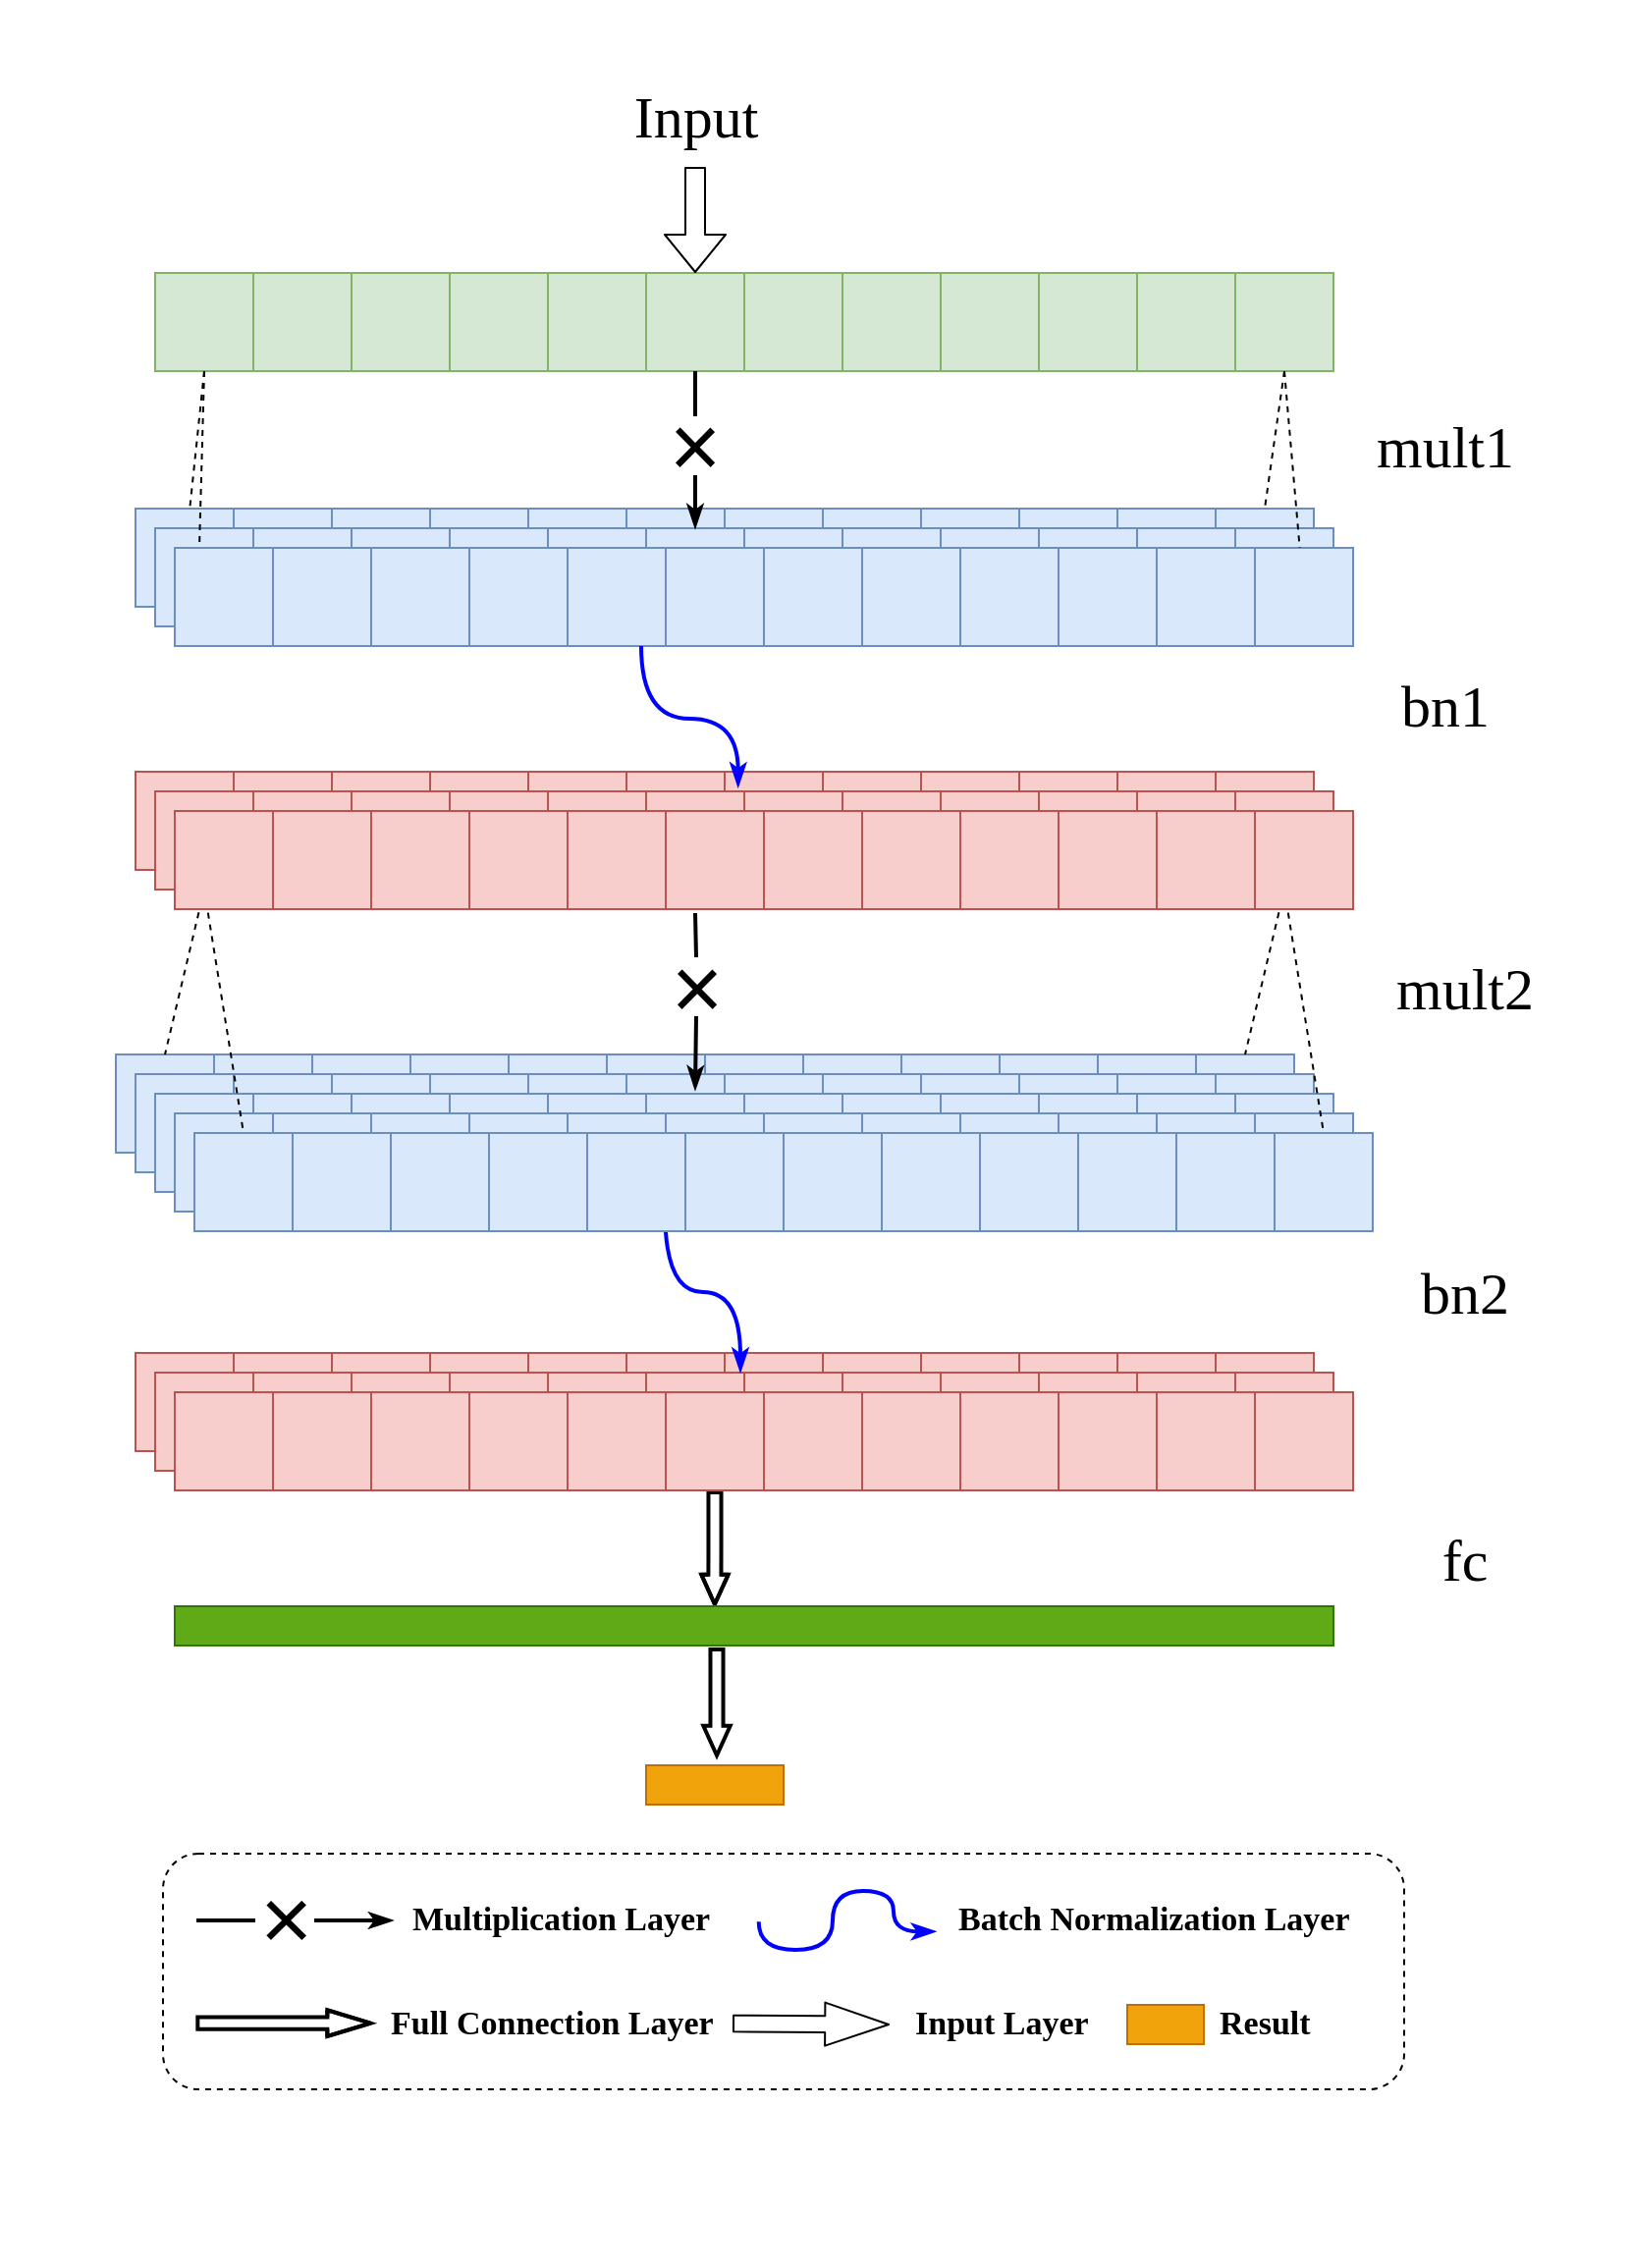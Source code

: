 <mxfile version="10.8.4" type="github"><diagram id="c7hvyxZpMTyw9HyhRXOh" name="Page-1"><mxGraphModel dx="3150" dy="1273" grid="1" gridSize="10" guides="1" tooltips="1" connect="1" arrows="1" fold="1" page="1" pageScale="1" pageWidth="827" pageHeight="1169" background="#FFFFFF" math="0" shadow="0"><root><mxCell id="0"/><mxCell id="1" parent="0"/><mxCell id="T_7J-F0nMoTV5mrIPpiA-1" value="" style="rounded=0;whiteSpace=wrap;html=1;fontFamily=Times New Roman;fontSize=30;align=center;strokeColor=none;" parent="1" vertex="1"><mxGeometry x="-823" y="15" width="819" height="1144" as="geometry"/></mxCell><mxCell id="bkXV8EflNTgjKdjGCSBv-1" value="" style="rounded=1;whiteSpace=wrap;html=1;dashed=1;" parent="1" vertex="1"><mxGeometry x="-750" y="949" width="632" height="120" as="geometry"/></mxCell><mxCell id="ElHOxTtJ9Sg_juSngrBW-545" value="" style="rounded=0;whiteSpace=wrap;html=1;fillColor=#dae8fc;strokeColor=#6c8ebf;" parent="1" vertex="1"><mxGeometry x="-774" y="542" width="50" height="50" as="geometry"/></mxCell><mxCell id="ElHOxTtJ9Sg_juSngrBW-546" value="" style="rounded=0;whiteSpace=wrap;html=1;fillColor=#dae8fc;strokeColor=#6c8ebf;" parent="1" vertex="1"><mxGeometry x="-724" y="542" width="50" height="50" as="geometry"/></mxCell><mxCell id="ElHOxTtJ9Sg_juSngrBW-547" value="" style="rounded=0;whiteSpace=wrap;html=1;fillColor=#dae8fc;strokeColor=#6c8ebf;" parent="1" vertex="1"><mxGeometry x="-674" y="542" width="50" height="50" as="geometry"/></mxCell><mxCell id="ElHOxTtJ9Sg_juSngrBW-548" value="" style="rounded=0;whiteSpace=wrap;html=1;fillColor=#dae8fc;strokeColor=#6c8ebf;" parent="1" vertex="1"><mxGeometry x="-624" y="542" width="50" height="50" as="geometry"/></mxCell><mxCell id="ElHOxTtJ9Sg_juSngrBW-549" value="" style="rounded=0;whiteSpace=wrap;html=1;fillColor=#dae8fc;strokeColor=#6c8ebf;" parent="1" vertex="1"><mxGeometry x="-574" y="542" width="50" height="50" as="geometry"/></mxCell><mxCell id="ElHOxTtJ9Sg_juSngrBW-550" value="" style="rounded=0;whiteSpace=wrap;html=1;fillColor=#dae8fc;strokeColor=#6c8ebf;" parent="1" vertex="1"><mxGeometry x="-524" y="542" width="50" height="50" as="geometry"/></mxCell><mxCell id="ElHOxTtJ9Sg_juSngrBW-551" value="" style="rounded=0;whiteSpace=wrap;html=1;fillColor=#dae8fc;strokeColor=#6c8ebf;" parent="1" vertex="1"><mxGeometry x="-474" y="542" width="50" height="50" as="geometry"/></mxCell><mxCell id="ElHOxTtJ9Sg_juSngrBW-552" value="" style="rounded=0;whiteSpace=wrap;html=1;fillColor=#dae8fc;strokeColor=#6c8ebf;" parent="1" vertex="1"><mxGeometry x="-424" y="542" width="50" height="50" as="geometry"/></mxCell><mxCell id="ElHOxTtJ9Sg_juSngrBW-553" value="" style="rounded=0;whiteSpace=wrap;html=1;fillColor=#dae8fc;strokeColor=#6c8ebf;" parent="1" vertex="1"><mxGeometry x="-374" y="542" width="50" height="50" as="geometry"/></mxCell><mxCell id="ElHOxTtJ9Sg_juSngrBW-554" value="" style="rounded=0;whiteSpace=wrap;html=1;fillColor=#dae8fc;strokeColor=#6c8ebf;" parent="1" vertex="1"><mxGeometry x="-324" y="542" width="50" height="50" as="geometry"/></mxCell><mxCell id="ElHOxTtJ9Sg_juSngrBW-555" value="" style="rounded=0;whiteSpace=wrap;html=1;fillColor=#dae8fc;strokeColor=#6c8ebf;" parent="1" vertex="1"><mxGeometry x="-274" y="542" width="50" height="50" as="geometry"/></mxCell><mxCell id="ElHOxTtJ9Sg_juSngrBW-556" value="" style="rounded=0;whiteSpace=wrap;html=1;fillColor=#dae8fc;strokeColor=#6c8ebf;" parent="1" vertex="1"><mxGeometry x="-224" y="542" width="50" height="50" as="geometry"/></mxCell><mxCell id="ElHOxTtJ9Sg_juSngrBW-255" style="edgeStyle=none;rounded=0;orthogonalLoop=1;jettySize=auto;html=1;exitX=0.5;exitY=1;exitDx=0;exitDy=0;entryX=0.5;entryY=0;entryDx=0;entryDy=0;endArrow=none;endFill=0;strokeWidth=1;fontSize=45;dashed=1;" parent="1" source="ElHOxTtJ9Sg_juSngrBW-233" target="ElHOxTtJ9Sg_juSngrBW-556" edge="1"><mxGeometry relative="1" as="geometry"><mxPoint x="-163.833" y="488.667" as="sourcePoint"/><mxPoint x="-183.833" y="613.667" as="targetPoint"/></mxGeometry></mxCell><mxCell id="ElHOxTtJ9Sg_juSngrBW-253" style="edgeStyle=none;rounded=0;orthogonalLoop=1;jettySize=auto;html=1;exitX=0.5;exitY=1;exitDx=0;exitDy=0;endArrow=none;endFill=0;strokeWidth=1;fontSize=45;dashed=1;entryX=0.5;entryY=0;entryDx=0;entryDy=0;" parent="1" source="ElHOxTtJ9Sg_juSngrBW-222" target="ElHOxTtJ9Sg_juSngrBW-545" edge="1"><mxGeometry relative="1" as="geometry"><mxPoint x="-709.333" y="503.667" as="sourcePoint"/><mxPoint x="-754" y="584" as="targetPoint"/></mxGeometry></mxCell><mxCell id="ElHOxTtJ9Sg_juSngrBW-71" style="edgeStyle=none;rounded=0;orthogonalLoop=1;jettySize=auto;html=1;exitX=0.5;exitY=1;exitDx=0;exitDy=0;dashed=1;endArrow=none;endFill=0;strokeWidth=1;fontSize=45;" parent="1" source="ElHOxTtJ9Sg_juSngrBW-1" target="ElHOxTtJ9Sg_juSngrBW-13" edge="1"><mxGeometry relative="1" as="geometry"/></mxCell><mxCell id="ElHOxTtJ9Sg_juSngrBW-1" value="" style="rounded=0;whiteSpace=wrap;html=1;fillColor=#d5e8d4;strokeColor=#82b366;" parent="1" vertex="1"><mxGeometry x="-754" y="144" width="50" height="50" as="geometry"/></mxCell><mxCell id="ElHOxTtJ9Sg_juSngrBW-2" value="" style="rounded=0;whiteSpace=wrap;html=1;fillColor=#d5e8d4;strokeColor=#82b366;" parent="1" vertex="1"><mxGeometry x="-704" y="144" width="50" height="50" as="geometry"/></mxCell><mxCell id="ElHOxTtJ9Sg_juSngrBW-3" value="" style="rounded=0;whiteSpace=wrap;html=1;fillColor=#d5e8d4;strokeColor=#82b366;" parent="1" vertex="1"><mxGeometry x="-654" y="144" width="50" height="50" as="geometry"/></mxCell><mxCell id="ElHOxTtJ9Sg_juSngrBW-4" value="" style="rounded=0;whiteSpace=wrap;html=1;fillColor=#d5e8d4;strokeColor=#82b366;" parent="1" vertex="1"><mxGeometry x="-604" y="144" width="50" height="50" as="geometry"/></mxCell><mxCell id="ElHOxTtJ9Sg_juSngrBW-5" value="" style="rounded=0;whiteSpace=wrap;html=1;fillColor=#d5e8d4;strokeColor=#82b366;" parent="1" vertex="1"><mxGeometry x="-554" y="144" width="50" height="50" as="geometry"/></mxCell><mxCell id="ElHOxTtJ9Sg_juSngrBW-6" value="" style="rounded=0;whiteSpace=wrap;html=1;fillColor=#d5e8d4;strokeColor=#82b366;" parent="1" vertex="1"><mxGeometry x="-504" y="144" width="50" height="50" as="geometry"/></mxCell><mxCell id="ElHOxTtJ9Sg_juSngrBW-7" value="" style="rounded=0;whiteSpace=wrap;html=1;fillColor=#d5e8d4;strokeColor=#82b366;" parent="1" vertex="1"><mxGeometry x="-454" y="144" width="50" height="50" as="geometry"/></mxCell><mxCell id="ElHOxTtJ9Sg_juSngrBW-8" value="" style="rounded=0;whiteSpace=wrap;html=1;fillColor=#d5e8d4;strokeColor=#82b366;" parent="1" vertex="1"><mxGeometry x="-404" y="144" width="50" height="50" as="geometry"/></mxCell><mxCell id="ElHOxTtJ9Sg_juSngrBW-9" value="" style="rounded=0;whiteSpace=wrap;html=1;fillColor=#d5e8d4;strokeColor=#82b366;" parent="1" vertex="1"><mxGeometry x="-354" y="144" width="50" height="50" as="geometry"/></mxCell><mxCell id="ElHOxTtJ9Sg_juSngrBW-10" value="" style="rounded=0;whiteSpace=wrap;html=1;fillColor=#d5e8d4;strokeColor=#82b366;" parent="1" vertex="1"><mxGeometry x="-304" y="144" width="50" height="50" as="geometry"/></mxCell><mxCell id="ElHOxTtJ9Sg_juSngrBW-11" value="" style="rounded=0;whiteSpace=wrap;html=1;fillColor=#d5e8d4;strokeColor=#82b366;" parent="1" vertex="1"><mxGeometry x="-254" y="144" width="50" height="50" as="geometry"/></mxCell><mxCell id="ElHOxTtJ9Sg_juSngrBW-73" style="edgeStyle=none;rounded=0;orthogonalLoop=1;jettySize=auto;html=1;exitX=0.5;exitY=1;exitDx=0;exitDy=0;entryX=0.5;entryY=0;entryDx=0;entryDy=0;dashed=1;endArrow=none;endFill=0;strokeWidth=1;fontSize=45;" parent="1" source="ElHOxTtJ9Sg_juSngrBW-12" target="ElHOxTtJ9Sg_juSngrBW-24" edge="1"><mxGeometry relative="1" as="geometry"/></mxCell><mxCell id="ElHOxTtJ9Sg_juSngrBW-12" value="" style="rounded=0;whiteSpace=wrap;html=1;fillColor=#d5e8d4;strokeColor=#82b366;" parent="1" vertex="1"><mxGeometry x="-204" y="144" width="50" height="50" as="geometry"/></mxCell><mxCell id="ElHOxTtJ9Sg_juSngrBW-13" value="" style="rounded=0;whiteSpace=wrap;html=1;fillColor=#dae8fc;strokeColor=#6c8ebf;" parent="1" vertex="1"><mxGeometry x="-764" y="264" width="50" height="50" as="geometry"/></mxCell><mxCell id="ElHOxTtJ9Sg_juSngrBW-14" value="" style="rounded=0;whiteSpace=wrap;html=1;fillColor=#dae8fc;strokeColor=#6c8ebf;" parent="1" vertex="1"><mxGeometry x="-714" y="264" width="50" height="50" as="geometry"/></mxCell><mxCell id="ElHOxTtJ9Sg_juSngrBW-15" value="" style="rounded=0;whiteSpace=wrap;html=1;fillColor=#dae8fc;strokeColor=#6c8ebf;" parent="1" vertex="1"><mxGeometry x="-664" y="264" width="50" height="50" as="geometry"/></mxCell><mxCell id="ElHOxTtJ9Sg_juSngrBW-16" value="" style="rounded=0;whiteSpace=wrap;html=1;fillColor=#dae8fc;strokeColor=#6c8ebf;" parent="1" vertex="1"><mxGeometry x="-614" y="264" width="50" height="50" as="geometry"/></mxCell><mxCell id="ElHOxTtJ9Sg_juSngrBW-17" value="" style="rounded=0;whiteSpace=wrap;html=1;fillColor=#dae8fc;strokeColor=#6c8ebf;" parent="1" vertex="1"><mxGeometry x="-564" y="264" width="50" height="50" as="geometry"/></mxCell><mxCell id="ElHOxTtJ9Sg_juSngrBW-18" value="" style="rounded=0;whiteSpace=wrap;html=1;fillColor=#dae8fc;strokeColor=#6c8ebf;" parent="1" vertex="1"><mxGeometry x="-514" y="264" width="50" height="50" as="geometry"/></mxCell><mxCell id="ElHOxTtJ9Sg_juSngrBW-19" value="" style="rounded=0;whiteSpace=wrap;html=1;fillColor=#dae8fc;strokeColor=#6c8ebf;" parent="1" vertex="1"><mxGeometry x="-464" y="264" width="50" height="50" as="geometry"/></mxCell><mxCell id="ElHOxTtJ9Sg_juSngrBW-20" value="" style="rounded=0;whiteSpace=wrap;html=1;fillColor=#dae8fc;strokeColor=#6c8ebf;" parent="1" vertex="1"><mxGeometry x="-414" y="264" width="50" height="50" as="geometry"/></mxCell><mxCell id="ElHOxTtJ9Sg_juSngrBW-21" value="" style="rounded=0;whiteSpace=wrap;html=1;fillColor=#dae8fc;strokeColor=#6c8ebf;" parent="1" vertex="1"><mxGeometry x="-364" y="264" width="50" height="50" as="geometry"/></mxCell><mxCell id="ElHOxTtJ9Sg_juSngrBW-22" value="" style="rounded=0;whiteSpace=wrap;html=1;fillColor=#dae8fc;strokeColor=#6c8ebf;" parent="1" vertex="1"><mxGeometry x="-314" y="264" width="50" height="50" as="geometry"/></mxCell><mxCell id="ElHOxTtJ9Sg_juSngrBW-23" value="" style="rounded=0;whiteSpace=wrap;html=1;fillColor=#dae8fc;strokeColor=#6c8ebf;" parent="1" vertex="1"><mxGeometry x="-264" y="264" width="50" height="50" as="geometry"/></mxCell><mxCell id="ElHOxTtJ9Sg_juSngrBW-24" value="" style="rounded=0;whiteSpace=wrap;html=1;fillColor=#dae8fc;strokeColor=#6c8ebf;" parent="1" vertex="1"><mxGeometry x="-214" y="264" width="50" height="50" as="geometry"/></mxCell><mxCell id="ElHOxTtJ9Sg_juSngrBW-25" value="" style="rounded=0;whiteSpace=wrap;html=1;fillColor=#dae8fc;strokeColor=#6c8ebf;" parent="1" vertex="1"><mxGeometry x="-754" y="274" width="50" height="50" as="geometry"/></mxCell><mxCell id="ElHOxTtJ9Sg_juSngrBW-26" value="" style="rounded=0;whiteSpace=wrap;html=1;fillColor=#dae8fc;strokeColor=#6c8ebf;" parent="1" vertex="1"><mxGeometry x="-704" y="274" width="50" height="50" as="geometry"/></mxCell><mxCell id="ElHOxTtJ9Sg_juSngrBW-27" value="" style="rounded=0;whiteSpace=wrap;html=1;fillColor=#dae8fc;strokeColor=#6c8ebf;" parent="1" vertex="1"><mxGeometry x="-654" y="274" width="50" height="50" as="geometry"/></mxCell><mxCell id="ElHOxTtJ9Sg_juSngrBW-28" value="" style="rounded=0;whiteSpace=wrap;html=1;fillColor=#dae8fc;strokeColor=#6c8ebf;" parent="1" vertex="1"><mxGeometry x="-604" y="274" width="50" height="50" as="geometry"/></mxCell><mxCell id="ElHOxTtJ9Sg_juSngrBW-29" value="" style="rounded=0;whiteSpace=wrap;html=1;fillColor=#dae8fc;strokeColor=#6c8ebf;" parent="1" vertex="1"><mxGeometry x="-554" y="274" width="50" height="50" as="geometry"/></mxCell><mxCell id="ElHOxTtJ9Sg_juSngrBW-30" value="" style="rounded=0;whiteSpace=wrap;html=1;fillColor=#dae8fc;strokeColor=#6c8ebf;" parent="1" vertex="1"><mxGeometry x="-504" y="274" width="50" height="50" as="geometry"/></mxCell><mxCell id="ElHOxTtJ9Sg_juSngrBW-31" value="" style="rounded=0;whiteSpace=wrap;html=1;fillColor=#dae8fc;strokeColor=#6c8ebf;" parent="1" vertex="1"><mxGeometry x="-454" y="274" width="50" height="50" as="geometry"/></mxCell><mxCell id="ElHOxTtJ9Sg_juSngrBW-32" value="" style="rounded=0;whiteSpace=wrap;html=1;fillColor=#dae8fc;strokeColor=#6c8ebf;" parent="1" vertex="1"><mxGeometry x="-404" y="274" width="50" height="50" as="geometry"/></mxCell><mxCell id="ElHOxTtJ9Sg_juSngrBW-33" value="" style="rounded=0;whiteSpace=wrap;html=1;fillColor=#dae8fc;strokeColor=#6c8ebf;" parent="1" vertex="1"><mxGeometry x="-354" y="274" width="50" height="50" as="geometry"/></mxCell><mxCell id="ElHOxTtJ9Sg_juSngrBW-34" value="" style="rounded=0;whiteSpace=wrap;html=1;fillColor=#dae8fc;strokeColor=#6c8ebf;" parent="1" vertex="1"><mxGeometry x="-304" y="274" width="50" height="50" as="geometry"/></mxCell><mxCell id="ElHOxTtJ9Sg_juSngrBW-35" value="" style="rounded=0;whiteSpace=wrap;html=1;fillColor=#dae8fc;strokeColor=#6c8ebf;" parent="1" vertex="1"><mxGeometry x="-254" y="274" width="50" height="50" as="geometry"/></mxCell><mxCell id="ElHOxTtJ9Sg_juSngrBW-36" value="" style="rounded=0;whiteSpace=wrap;html=1;fillColor=#dae8fc;strokeColor=#6c8ebf;" parent="1" vertex="1"><mxGeometry x="-204" y="274" width="50" height="50" as="geometry"/></mxCell><mxCell id="ElHOxTtJ9Sg_juSngrBW-37" value="" style="rounded=0;whiteSpace=wrap;html=1;fillColor=#dae8fc;strokeColor=#6c8ebf;" parent="1" vertex="1"><mxGeometry x="-744" y="284" width="50" height="50" as="geometry"/></mxCell><mxCell id="ElHOxTtJ9Sg_juSngrBW-38" value="" style="rounded=0;whiteSpace=wrap;html=1;fillColor=#dae8fc;strokeColor=#6c8ebf;" parent="1" vertex="1"><mxGeometry x="-694" y="284" width="50" height="50" as="geometry"/></mxCell><mxCell id="ElHOxTtJ9Sg_juSngrBW-39" value="" style="rounded=0;whiteSpace=wrap;html=1;fillColor=#dae8fc;strokeColor=#6c8ebf;" parent="1" vertex="1"><mxGeometry x="-644" y="284" width="50" height="50" as="geometry"/></mxCell><mxCell id="ElHOxTtJ9Sg_juSngrBW-40" value="" style="rounded=0;whiteSpace=wrap;html=1;fillColor=#dae8fc;strokeColor=#6c8ebf;" parent="1" vertex="1"><mxGeometry x="-594" y="284" width="50" height="50" as="geometry"/></mxCell><mxCell id="ElHOxTtJ9Sg_juSngrBW-41" value="" style="rounded=0;whiteSpace=wrap;html=1;fillColor=#dae8fc;strokeColor=#6c8ebf;" parent="1" vertex="1"><mxGeometry x="-544" y="284" width="50" height="50" as="geometry"/></mxCell><mxCell id="ElHOxTtJ9Sg_juSngrBW-42" value="" style="rounded=0;whiteSpace=wrap;html=1;fillColor=#dae8fc;strokeColor=#6c8ebf;" parent="1" vertex="1"><mxGeometry x="-494" y="284" width="50" height="50" as="geometry"/></mxCell><mxCell id="ElHOxTtJ9Sg_juSngrBW-43" value="" style="rounded=0;whiteSpace=wrap;html=1;fillColor=#dae8fc;strokeColor=#6c8ebf;" parent="1" vertex="1"><mxGeometry x="-444" y="284" width="50" height="50" as="geometry"/></mxCell><mxCell id="ElHOxTtJ9Sg_juSngrBW-44" value="" style="rounded=0;whiteSpace=wrap;html=1;fillColor=#dae8fc;strokeColor=#6c8ebf;" parent="1" vertex="1"><mxGeometry x="-394" y="284" width="50" height="50" as="geometry"/></mxCell><mxCell id="ElHOxTtJ9Sg_juSngrBW-45" value="" style="rounded=0;whiteSpace=wrap;html=1;fillColor=#dae8fc;strokeColor=#6c8ebf;" parent="1" vertex="1"><mxGeometry x="-344" y="284" width="50" height="50" as="geometry"/></mxCell><mxCell id="ElHOxTtJ9Sg_juSngrBW-46" value="" style="rounded=0;whiteSpace=wrap;html=1;fillColor=#dae8fc;strokeColor=#6c8ebf;" parent="1" vertex="1"><mxGeometry x="-294" y="284" width="50" height="50" as="geometry"/></mxCell><mxCell id="ElHOxTtJ9Sg_juSngrBW-47" value="" style="rounded=0;whiteSpace=wrap;html=1;fillColor=#dae8fc;strokeColor=#6c8ebf;" parent="1" vertex="1"><mxGeometry x="-244" y="284" width="50" height="50" as="geometry"/></mxCell><mxCell id="ElHOxTtJ9Sg_juSngrBW-48" value="" style="rounded=0;whiteSpace=wrap;html=1;fillColor=#dae8fc;strokeColor=#6c8ebf;" parent="1" vertex="1"><mxGeometry x="-194" y="284" width="50" height="50" as="geometry"/></mxCell><mxCell id="ElHOxTtJ9Sg_juSngrBW-69" style="edgeStyle=none;rounded=0;orthogonalLoop=1;jettySize=auto;html=1;exitX=0.5;exitY=1;exitDx=0;exitDy=0;entryX=0.5;entryY=0;entryDx=0;entryDy=0;fontSize=45;endArrow=classicThin;endFill=1;strokeWidth=2;" parent="1" source="ElHOxTtJ9Sg_juSngrBW-49" target="ElHOxTtJ9Sg_juSngrBW-30" edge="1"><mxGeometry relative="1" as="geometry"/></mxCell><mxCell id="ElHOxTtJ9Sg_juSngrBW-49" value="×" style="rounded=0;whiteSpace=wrap;html=1;textDirection=ltr;labelPosition=center;verticalLabelPosition=middle;align=center;verticalAlign=middle;fontSize=45;strokeColor=none;" parent="1" vertex="1"><mxGeometry x="-494" y="217" width="30" height="30" as="geometry"/></mxCell><mxCell id="ElHOxTtJ9Sg_juSngrBW-67" value="" style="endArrow=none;html=1;fontSize=45;entryX=0.5;entryY=1;entryDx=0;entryDy=0;exitX=0.5;exitY=0;exitDx=0;exitDy=0;strokeWidth=2;" parent="1" source="ElHOxTtJ9Sg_juSngrBW-49" target="ElHOxTtJ9Sg_juSngrBW-6" edge="1"><mxGeometry width="50" height="50" relative="1" as="geometry"><mxPoint x="-764" y="444" as="sourcePoint"/><mxPoint x="-714" y="394" as="targetPoint"/></mxGeometry></mxCell><mxCell id="ElHOxTtJ9Sg_juSngrBW-70" style="edgeStyle=none;rounded=0;orthogonalLoop=1;jettySize=auto;html=1;exitX=0.5;exitY=1;exitDx=0;exitDy=0;entryX=0.25;entryY=0;entryDx=0;entryDy=0;endArrow=none;endFill=0;strokeWidth=1;fontSize=45;dashed=1;" parent="1" source="ElHOxTtJ9Sg_juSngrBW-1" target="ElHOxTtJ9Sg_juSngrBW-37" edge="1"><mxGeometry relative="1" as="geometry"/></mxCell><mxCell id="ElHOxTtJ9Sg_juSngrBW-72" style="edgeStyle=none;rounded=0;orthogonalLoop=1;jettySize=auto;html=1;exitX=0.5;exitY=1;exitDx=0;exitDy=0;dashed=1;endArrow=none;endFill=0;strokeWidth=1;fontSize=45;" parent="1" source="ElHOxTtJ9Sg_juSngrBW-12" target="ElHOxTtJ9Sg_juSngrBW-48" edge="1"><mxGeometry relative="1" as="geometry"/></mxCell><mxCell id="ElHOxTtJ9Sg_juSngrBW-136" value="×" style="rounded=0;whiteSpace=wrap;html=1;textDirection=ltr;labelPosition=center;verticalLabelPosition=middle;align=center;verticalAlign=middle;fontSize=45;strokeColor=none;" parent="1" vertex="1"><mxGeometry x="-493.5" y="492.5" width="30" height="30" as="geometry"/></mxCell><mxCell id="ElHOxTtJ9Sg_juSngrBW-210" value="" style="rounded=0;whiteSpace=wrap;html=1;fillColor=#f8cecc;strokeColor=#b85450;" parent="1" vertex="1"><mxGeometry x="-764" y="398" width="50" height="50" as="geometry"/></mxCell><mxCell id="ElHOxTtJ9Sg_juSngrBW-211" value="" style="rounded=0;whiteSpace=wrap;html=1;fillColor=#f8cecc;strokeColor=#b85450;" parent="1" vertex="1"><mxGeometry x="-714" y="398" width="50" height="50" as="geometry"/></mxCell><mxCell id="ElHOxTtJ9Sg_juSngrBW-212" value="" style="rounded=0;whiteSpace=wrap;html=1;fillColor=#f8cecc;strokeColor=#b85450;" parent="1" vertex="1"><mxGeometry x="-664" y="398" width="50" height="50" as="geometry"/></mxCell><mxCell id="ElHOxTtJ9Sg_juSngrBW-213" value="" style="rounded=0;whiteSpace=wrap;html=1;fillColor=#f8cecc;strokeColor=#b85450;" parent="1" vertex="1"><mxGeometry x="-614" y="398" width="50" height="50" as="geometry"/></mxCell><mxCell id="ElHOxTtJ9Sg_juSngrBW-214" value="" style="rounded=0;whiteSpace=wrap;html=1;fillColor=#f8cecc;strokeColor=#b85450;" parent="1" vertex="1"><mxGeometry x="-564" y="398" width="50" height="50" as="geometry"/></mxCell><mxCell id="ElHOxTtJ9Sg_juSngrBW-215" value="" style="rounded=0;whiteSpace=wrap;html=1;fillColor=#f8cecc;strokeColor=#b85450;" parent="1" vertex="1"><mxGeometry x="-514" y="398" width="50" height="50" as="geometry"/></mxCell><mxCell id="ElHOxTtJ9Sg_juSngrBW-216" value="" style="rounded=0;whiteSpace=wrap;html=1;fillColor=#f8cecc;strokeColor=#b85450;" parent="1" vertex="1"><mxGeometry x="-464" y="398" width="50" height="50" as="geometry"/></mxCell><mxCell id="ElHOxTtJ9Sg_juSngrBW-217" value="" style="rounded=0;whiteSpace=wrap;html=1;fillColor=#f8cecc;strokeColor=#b85450;" parent="1" vertex="1"><mxGeometry x="-414" y="398" width="50" height="50" as="geometry"/></mxCell><mxCell id="ElHOxTtJ9Sg_juSngrBW-218" value="" style="rounded=0;whiteSpace=wrap;html=1;fillColor=#f8cecc;strokeColor=#b85450;" parent="1" vertex="1"><mxGeometry x="-364" y="398" width="50" height="50" as="geometry"/></mxCell><mxCell id="ElHOxTtJ9Sg_juSngrBW-219" value="" style="rounded=0;whiteSpace=wrap;html=1;fillColor=#f8cecc;strokeColor=#b85450;" parent="1" vertex="1"><mxGeometry x="-314" y="398" width="50" height="50" as="geometry"/></mxCell><mxCell id="ElHOxTtJ9Sg_juSngrBW-220" value="" style="rounded=0;whiteSpace=wrap;html=1;fillColor=#f8cecc;strokeColor=#b85450;" parent="1" vertex="1"><mxGeometry x="-264" y="398" width="50" height="50" as="geometry"/></mxCell><mxCell id="ElHOxTtJ9Sg_juSngrBW-221" value="" style="rounded=0;whiteSpace=wrap;html=1;fillColor=#f8cecc;strokeColor=#b85450;" parent="1" vertex="1"><mxGeometry x="-214" y="398" width="50" height="50" as="geometry"/></mxCell><mxCell id="ElHOxTtJ9Sg_juSngrBW-222" value="" style="rounded=0;whiteSpace=wrap;html=1;fillColor=#f8cecc;strokeColor=#b85450;" parent="1" vertex="1"><mxGeometry x="-754" y="408" width="50" height="50" as="geometry"/></mxCell><mxCell id="ElHOxTtJ9Sg_juSngrBW-223" value="" style="rounded=0;whiteSpace=wrap;html=1;fillColor=#f8cecc;strokeColor=#b85450;" parent="1" vertex="1"><mxGeometry x="-704" y="408" width="50" height="50" as="geometry"/></mxCell><mxCell id="ElHOxTtJ9Sg_juSngrBW-224" value="" style="rounded=0;whiteSpace=wrap;html=1;fillColor=#f8cecc;strokeColor=#b85450;" parent="1" vertex="1"><mxGeometry x="-654" y="408" width="50" height="50" as="geometry"/></mxCell><mxCell id="ElHOxTtJ9Sg_juSngrBW-225" value="" style="rounded=0;whiteSpace=wrap;html=1;fillColor=#f8cecc;strokeColor=#b85450;" parent="1" vertex="1"><mxGeometry x="-604" y="408" width="50" height="50" as="geometry"/></mxCell><mxCell id="ElHOxTtJ9Sg_juSngrBW-226" value="" style="rounded=0;whiteSpace=wrap;html=1;fillColor=#f8cecc;strokeColor=#b85450;" parent="1" vertex="1"><mxGeometry x="-554" y="408" width="50" height="50" as="geometry"/></mxCell><mxCell id="ElHOxTtJ9Sg_juSngrBW-227" value="" style="rounded=0;whiteSpace=wrap;html=1;fillColor=#f8cecc;strokeColor=#b85450;" parent="1" vertex="1"><mxGeometry x="-504" y="408" width="50" height="50" as="geometry"/></mxCell><mxCell id="ElHOxTtJ9Sg_juSngrBW-228" value="" style="rounded=0;whiteSpace=wrap;html=1;fillColor=#f8cecc;strokeColor=#b85450;" parent="1" vertex="1"><mxGeometry x="-454" y="408" width="50" height="50" as="geometry"/></mxCell><mxCell id="ElHOxTtJ9Sg_juSngrBW-229" value="" style="rounded=0;whiteSpace=wrap;html=1;fillColor=#f8cecc;strokeColor=#b85450;" parent="1" vertex="1"><mxGeometry x="-404" y="408" width="50" height="50" as="geometry"/></mxCell><mxCell id="ElHOxTtJ9Sg_juSngrBW-230" value="" style="rounded=0;whiteSpace=wrap;html=1;fillColor=#f8cecc;strokeColor=#b85450;" parent="1" vertex="1"><mxGeometry x="-354" y="408" width="50" height="50" as="geometry"/></mxCell><mxCell id="ElHOxTtJ9Sg_juSngrBW-231" value="" style="rounded=0;whiteSpace=wrap;html=1;fillColor=#f8cecc;strokeColor=#b85450;" parent="1" vertex="1"><mxGeometry x="-304" y="408" width="50" height="50" as="geometry"/></mxCell><mxCell id="ElHOxTtJ9Sg_juSngrBW-232" value="" style="rounded=0;whiteSpace=wrap;html=1;fillColor=#f8cecc;strokeColor=#b85450;" parent="1" vertex="1"><mxGeometry x="-254" y="408" width="50" height="50" as="geometry"/></mxCell><mxCell id="ElHOxTtJ9Sg_juSngrBW-233" value="" style="rounded=0;whiteSpace=wrap;html=1;fillColor=#f8cecc;strokeColor=#b85450;" parent="1" vertex="1"><mxGeometry x="-204" y="408" width="50" height="50" as="geometry"/></mxCell><mxCell id="ElHOxTtJ9Sg_juSngrBW-235" value="" style="rounded=0;whiteSpace=wrap;html=1;fillColor=#f8cecc;strokeColor=#b85450;" parent="1" vertex="1"><mxGeometry x="-694" y="418" width="50" height="50" as="geometry"/></mxCell><mxCell id="ElHOxTtJ9Sg_juSngrBW-236" value="" style="rounded=0;whiteSpace=wrap;html=1;fillColor=#f8cecc;strokeColor=#b85450;" parent="1" vertex="1"><mxGeometry x="-644" y="418" width="50" height="50" as="geometry"/></mxCell><mxCell id="ElHOxTtJ9Sg_juSngrBW-237" value="" style="rounded=0;whiteSpace=wrap;html=1;fillColor=#f8cecc;strokeColor=#b85450;" parent="1" vertex="1"><mxGeometry x="-594" y="418" width="50" height="50" as="geometry"/></mxCell><mxCell id="ElHOxTtJ9Sg_juSngrBW-238" value="" style="rounded=0;whiteSpace=wrap;html=1;fillColor=#f8cecc;strokeColor=#b85450;" parent="1" vertex="1"><mxGeometry x="-544" y="418" width="50" height="50" as="geometry"/></mxCell><mxCell id="ElHOxTtJ9Sg_juSngrBW-239" value="" style="rounded=0;whiteSpace=wrap;html=1;fillColor=#f8cecc;strokeColor=#b85450;" parent="1" vertex="1"><mxGeometry x="-494" y="418" width="50" height="50" as="geometry"/></mxCell><mxCell id="ElHOxTtJ9Sg_juSngrBW-240" value="" style="rounded=0;whiteSpace=wrap;html=1;fillColor=#f8cecc;strokeColor=#b85450;" parent="1" vertex="1"><mxGeometry x="-444" y="418" width="50" height="50" as="geometry"/></mxCell><mxCell id="ElHOxTtJ9Sg_juSngrBW-241" value="" style="rounded=0;whiteSpace=wrap;html=1;fillColor=#f8cecc;strokeColor=#b85450;" parent="1" vertex="1"><mxGeometry x="-394" y="418" width="50" height="50" as="geometry"/></mxCell><mxCell id="ElHOxTtJ9Sg_juSngrBW-242" value="" style="rounded=0;whiteSpace=wrap;html=1;fillColor=#f8cecc;strokeColor=#b85450;" parent="1" vertex="1"><mxGeometry x="-344" y="418" width="50" height="50" as="geometry"/></mxCell><mxCell id="ElHOxTtJ9Sg_juSngrBW-243" value="" style="rounded=0;whiteSpace=wrap;html=1;fillColor=#f8cecc;strokeColor=#b85450;" parent="1" vertex="1"><mxGeometry x="-294" y="418" width="50" height="50" as="geometry"/></mxCell><mxCell id="ElHOxTtJ9Sg_juSngrBW-244" value="" style="rounded=0;whiteSpace=wrap;html=1;fillColor=#f8cecc;strokeColor=#b85450;" parent="1" vertex="1"><mxGeometry x="-244" y="418" width="50" height="50" as="geometry"/></mxCell><mxCell id="ElHOxTtJ9Sg_juSngrBW-137" value="" style="endArrow=none;html=1;fontSize=45;exitX=0.5;exitY=0;exitDx=0;exitDy=0;strokeWidth=2;" parent="1" source="ElHOxTtJ9Sg_juSngrBW-136" edge="1"><mxGeometry width="50" height="50" relative="1" as="geometry"><mxPoint x="-764" y="744" as="sourcePoint"/><mxPoint x="-479" y="470" as="targetPoint"/></mxGeometry></mxCell><mxCell id="ElHOxTtJ9Sg_juSngrBW-256" value="mult1" style="rounded=0;whiteSpace=wrap;html=1;fontSize=30;align=center;strokeColor=none;fontFamily=Times New Roman;" parent="1" vertex="1"><mxGeometry x="-144" y="208" width="94" height="48" as="geometry"/></mxCell><mxCell id="ElHOxTtJ9Sg_juSngrBW-260" value="mult2" style="rounded=0;whiteSpace=wrap;html=1;fontSize=30;align=center;strokeColor=none;fontFamily=Times New Roman;" parent="1" vertex="1"><mxGeometry x="-134" y="483.5" width="94" height="48" as="geometry"/></mxCell><mxCell id="ElHOxTtJ9Sg_juSngrBW-261" value="bn1" style="rounded=0;whiteSpace=wrap;html=1;fontSize=30;align=center;strokeColor=none;fontFamily=Times New Roman;" parent="1" vertex="1"><mxGeometry x="-144" y="340" width="94" height="48" as="geometry"/></mxCell><mxCell id="ElHOxTtJ9Sg_juSngrBW-472" value="" style="rounded=0;whiteSpace=wrap;html=1;fillColor=#dae8fc;strokeColor=#6c8ebf;" parent="1" vertex="1"><mxGeometry x="-764" y="552" width="50" height="50" as="geometry"/></mxCell><mxCell id="ElHOxTtJ9Sg_juSngrBW-473" value="" style="rounded=0;whiteSpace=wrap;html=1;fillColor=#dae8fc;strokeColor=#6c8ebf;" parent="1" vertex="1"><mxGeometry x="-714" y="552" width="50" height="50" as="geometry"/></mxCell><mxCell id="ElHOxTtJ9Sg_juSngrBW-474" value="" style="rounded=0;whiteSpace=wrap;html=1;fillColor=#dae8fc;strokeColor=#6c8ebf;" parent="1" vertex="1"><mxGeometry x="-664" y="552" width="50" height="50" as="geometry"/></mxCell><mxCell id="ElHOxTtJ9Sg_juSngrBW-475" value="" style="rounded=0;whiteSpace=wrap;html=1;fillColor=#dae8fc;strokeColor=#6c8ebf;" parent="1" vertex="1"><mxGeometry x="-614" y="552" width="50" height="50" as="geometry"/></mxCell><mxCell id="ElHOxTtJ9Sg_juSngrBW-476" value="" style="rounded=0;whiteSpace=wrap;html=1;fillColor=#dae8fc;strokeColor=#6c8ebf;" parent="1" vertex="1"><mxGeometry x="-564" y="552" width="50" height="50" as="geometry"/></mxCell><mxCell id="ElHOxTtJ9Sg_juSngrBW-477" value="" style="rounded=0;whiteSpace=wrap;html=1;fillColor=#dae8fc;strokeColor=#6c8ebf;" parent="1" vertex="1"><mxGeometry x="-514" y="552" width="50" height="50" as="geometry"/></mxCell><mxCell id="ElHOxTtJ9Sg_juSngrBW-478" value="" style="rounded=0;whiteSpace=wrap;html=1;fillColor=#dae8fc;strokeColor=#6c8ebf;" parent="1" vertex="1"><mxGeometry x="-464" y="552" width="50" height="50" as="geometry"/></mxCell><mxCell id="ElHOxTtJ9Sg_juSngrBW-479" value="" style="rounded=0;whiteSpace=wrap;html=1;fillColor=#dae8fc;strokeColor=#6c8ebf;" parent="1" vertex="1"><mxGeometry x="-414" y="552" width="50" height="50" as="geometry"/></mxCell><mxCell id="ElHOxTtJ9Sg_juSngrBW-480" value="" style="rounded=0;whiteSpace=wrap;html=1;fillColor=#dae8fc;strokeColor=#6c8ebf;" parent="1" vertex="1"><mxGeometry x="-364" y="552" width="50" height="50" as="geometry"/></mxCell><mxCell id="ElHOxTtJ9Sg_juSngrBW-481" value="" style="rounded=0;whiteSpace=wrap;html=1;fillColor=#dae8fc;strokeColor=#6c8ebf;" parent="1" vertex="1"><mxGeometry x="-314" y="552" width="50" height="50" as="geometry"/></mxCell><mxCell id="ElHOxTtJ9Sg_juSngrBW-482" value="" style="rounded=0;whiteSpace=wrap;html=1;fillColor=#dae8fc;strokeColor=#6c8ebf;" parent="1" vertex="1"><mxGeometry x="-264" y="552" width="50" height="50" as="geometry"/></mxCell><mxCell id="ElHOxTtJ9Sg_juSngrBW-483" value="" style="rounded=0;whiteSpace=wrap;html=1;fillColor=#dae8fc;strokeColor=#6c8ebf;" parent="1" vertex="1"><mxGeometry x="-214" y="552" width="50" height="50" as="geometry"/></mxCell><mxCell id="ElHOxTtJ9Sg_juSngrBW-484" value="" style="rounded=0;whiteSpace=wrap;html=1;fillColor=#dae8fc;strokeColor=#6c8ebf;" parent="1" vertex="1"><mxGeometry x="-754" y="562" width="50" height="50" as="geometry"/></mxCell><mxCell id="ElHOxTtJ9Sg_juSngrBW-485" value="" style="rounded=0;whiteSpace=wrap;html=1;fillColor=#dae8fc;strokeColor=#6c8ebf;" parent="1" vertex="1"><mxGeometry x="-704" y="562" width="50" height="50" as="geometry"/></mxCell><mxCell id="ElHOxTtJ9Sg_juSngrBW-486" value="" style="rounded=0;whiteSpace=wrap;html=1;fillColor=#dae8fc;strokeColor=#6c8ebf;" parent="1" vertex="1"><mxGeometry x="-654" y="562" width="50" height="50" as="geometry"/></mxCell><mxCell id="ElHOxTtJ9Sg_juSngrBW-487" value="" style="rounded=0;whiteSpace=wrap;html=1;fillColor=#dae8fc;strokeColor=#6c8ebf;" parent="1" vertex="1"><mxGeometry x="-604" y="562" width="50" height="50" as="geometry"/></mxCell><mxCell id="ElHOxTtJ9Sg_juSngrBW-488" value="" style="rounded=0;whiteSpace=wrap;html=1;fillColor=#dae8fc;strokeColor=#6c8ebf;" parent="1" vertex="1"><mxGeometry x="-554" y="562" width="50" height="50" as="geometry"/></mxCell><mxCell id="ElHOxTtJ9Sg_juSngrBW-489" value="" style="rounded=0;whiteSpace=wrap;html=1;fillColor=#dae8fc;strokeColor=#6c8ebf;" parent="1" vertex="1"><mxGeometry x="-504" y="562" width="50" height="50" as="geometry"/></mxCell><mxCell id="ElHOxTtJ9Sg_juSngrBW-490" value="" style="rounded=0;whiteSpace=wrap;html=1;fillColor=#dae8fc;strokeColor=#6c8ebf;" parent="1" vertex="1"><mxGeometry x="-454" y="562" width="50" height="50" as="geometry"/></mxCell><mxCell id="ElHOxTtJ9Sg_juSngrBW-491" value="" style="rounded=0;whiteSpace=wrap;html=1;fillColor=#dae8fc;strokeColor=#6c8ebf;" parent="1" vertex="1"><mxGeometry x="-404" y="562" width="50" height="50" as="geometry"/></mxCell><mxCell id="ElHOxTtJ9Sg_juSngrBW-492" value="" style="rounded=0;whiteSpace=wrap;html=1;fillColor=#dae8fc;strokeColor=#6c8ebf;" parent="1" vertex="1"><mxGeometry x="-354" y="562" width="50" height="50" as="geometry"/></mxCell><mxCell id="ElHOxTtJ9Sg_juSngrBW-493" value="" style="rounded=0;whiteSpace=wrap;html=1;fillColor=#dae8fc;strokeColor=#6c8ebf;" parent="1" vertex="1"><mxGeometry x="-304" y="562" width="50" height="50" as="geometry"/></mxCell><mxCell id="ElHOxTtJ9Sg_juSngrBW-494" value="" style="rounded=0;whiteSpace=wrap;html=1;fillColor=#dae8fc;strokeColor=#6c8ebf;" parent="1" vertex="1"><mxGeometry x="-254" y="562" width="50" height="50" as="geometry"/></mxCell><mxCell id="ElHOxTtJ9Sg_juSngrBW-495" value="" style="rounded=0;whiteSpace=wrap;html=1;fillColor=#dae8fc;strokeColor=#6c8ebf;" parent="1" vertex="1"><mxGeometry x="-204" y="562" width="50" height="50" as="geometry"/></mxCell><mxCell id="ElHOxTtJ9Sg_juSngrBW-496" value="" style="rounded=0;whiteSpace=wrap;html=1;fillColor=#dae8fc;strokeColor=#6c8ebf;" parent="1" vertex="1"><mxGeometry x="-744" y="572" width="50" height="50" as="geometry"/></mxCell><mxCell id="ElHOxTtJ9Sg_juSngrBW-497" value="" style="rounded=0;whiteSpace=wrap;html=1;fillColor=#dae8fc;strokeColor=#6c8ebf;" parent="1" vertex="1"><mxGeometry x="-694" y="572" width="50" height="50" as="geometry"/></mxCell><mxCell id="ElHOxTtJ9Sg_juSngrBW-498" value="" style="rounded=0;whiteSpace=wrap;html=1;fillColor=#dae8fc;strokeColor=#6c8ebf;" parent="1" vertex="1"><mxGeometry x="-644" y="572" width="50" height="50" as="geometry"/></mxCell><mxCell id="ElHOxTtJ9Sg_juSngrBW-499" value="" style="rounded=0;whiteSpace=wrap;html=1;fillColor=#dae8fc;strokeColor=#6c8ebf;" parent="1" vertex="1"><mxGeometry x="-594" y="572" width="50" height="50" as="geometry"/></mxCell><mxCell id="ElHOxTtJ9Sg_juSngrBW-500" value="" style="rounded=0;whiteSpace=wrap;html=1;fillColor=#dae8fc;strokeColor=#6c8ebf;" parent="1" vertex="1"><mxGeometry x="-544" y="572" width="50" height="50" as="geometry"/></mxCell><mxCell id="ElHOxTtJ9Sg_juSngrBW-501" value="" style="rounded=0;whiteSpace=wrap;html=1;fillColor=#dae8fc;strokeColor=#6c8ebf;" parent="1" vertex="1"><mxGeometry x="-494" y="572" width="50" height="50" as="geometry"/></mxCell><mxCell id="ElHOxTtJ9Sg_juSngrBW-502" value="" style="rounded=0;whiteSpace=wrap;html=1;fillColor=#dae8fc;strokeColor=#6c8ebf;" parent="1" vertex="1"><mxGeometry x="-444" y="572" width="50" height="50" as="geometry"/></mxCell><mxCell id="ElHOxTtJ9Sg_juSngrBW-503" value="" style="rounded=0;whiteSpace=wrap;html=1;fillColor=#dae8fc;strokeColor=#6c8ebf;" parent="1" vertex="1"><mxGeometry x="-394" y="572" width="50" height="50" as="geometry"/></mxCell><mxCell id="ElHOxTtJ9Sg_juSngrBW-504" value="" style="rounded=0;whiteSpace=wrap;html=1;fillColor=#dae8fc;strokeColor=#6c8ebf;" parent="1" vertex="1"><mxGeometry x="-344" y="572" width="50" height="50" as="geometry"/></mxCell><mxCell id="ElHOxTtJ9Sg_juSngrBW-505" value="" style="rounded=0;whiteSpace=wrap;html=1;fillColor=#dae8fc;strokeColor=#6c8ebf;" parent="1" vertex="1"><mxGeometry x="-294" y="572" width="50" height="50" as="geometry"/></mxCell><mxCell id="ElHOxTtJ9Sg_juSngrBW-506" value="" style="rounded=0;whiteSpace=wrap;html=1;fillColor=#dae8fc;strokeColor=#6c8ebf;" parent="1" vertex="1"><mxGeometry x="-244" y="572" width="50" height="50" as="geometry"/></mxCell><mxCell id="ElHOxTtJ9Sg_juSngrBW-507" value="" style="rounded=0;whiteSpace=wrap;html=1;fillColor=#dae8fc;strokeColor=#6c8ebf;" parent="1" vertex="1"><mxGeometry x="-194" y="572" width="50" height="50" as="geometry"/></mxCell><mxCell id="ElHOxTtJ9Sg_juSngrBW-508" value="" style="rounded=0;whiteSpace=wrap;html=1;fillColor=#f8cecc;strokeColor=#b85450;" parent="1" vertex="1"><mxGeometry x="-764" y="694" width="50" height="50" as="geometry"/></mxCell><mxCell id="ElHOxTtJ9Sg_juSngrBW-509" value="" style="rounded=0;whiteSpace=wrap;html=1;fillColor=#f8cecc;strokeColor=#b85450;" parent="1" vertex="1"><mxGeometry x="-714" y="694" width="50" height="50" as="geometry"/></mxCell><mxCell id="ElHOxTtJ9Sg_juSngrBW-510" value="" style="rounded=0;whiteSpace=wrap;html=1;fillColor=#f8cecc;strokeColor=#b85450;" parent="1" vertex="1"><mxGeometry x="-664" y="694" width="50" height="50" as="geometry"/></mxCell><mxCell id="ElHOxTtJ9Sg_juSngrBW-511" value="" style="rounded=0;whiteSpace=wrap;html=1;fillColor=#f8cecc;strokeColor=#b85450;" parent="1" vertex="1"><mxGeometry x="-614" y="694" width="50" height="50" as="geometry"/></mxCell><mxCell id="ElHOxTtJ9Sg_juSngrBW-512" value="" style="rounded=0;whiteSpace=wrap;html=1;fillColor=#f8cecc;strokeColor=#b85450;" parent="1" vertex="1"><mxGeometry x="-564" y="694" width="50" height="50" as="geometry"/></mxCell><mxCell id="ElHOxTtJ9Sg_juSngrBW-513" value="" style="rounded=0;whiteSpace=wrap;html=1;fillColor=#f8cecc;strokeColor=#b85450;" parent="1" vertex="1"><mxGeometry x="-514" y="694" width="50" height="50" as="geometry"/></mxCell><mxCell id="ElHOxTtJ9Sg_juSngrBW-514" value="" style="rounded=0;whiteSpace=wrap;html=1;fillColor=#f8cecc;strokeColor=#b85450;" parent="1" vertex="1"><mxGeometry x="-464" y="694" width="50" height="50" as="geometry"/></mxCell><mxCell id="ElHOxTtJ9Sg_juSngrBW-515" value="" style="rounded=0;whiteSpace=wrap;html=1;fillColor=#f8cecc;strokeColor=#b85450;" parent="1" vertex="1"><mxGeometry x="-414" y="694" width="50" height="50" as="geometry"/></mxCell><mxCell id="ElHOxTtJ9Sg_juSngrBW-516" value="" style="rounded=0;whiteSpace=wrap;html=1;fillColor=#f8cecc;strokeColor=#b85450;" parent="1" vertex="1"><mxGeometry x="-364" y="694" width="50" height="50" as="geometry"/></mxCell><mxCell id="ElHOxTtJ9Sg_juSngrBW-517" value="" style="rounded=0;whiteSpace=wrap;html=1;fillColor=#f8cecc;strokeColor=#b85450;" parent="1" vertex="1"><mxGeometry x="-314" y="694" width="50" height="50" as="geometry"/></mxCell><mxCell id="ElHOxTtJ9Sg_juSngrBW-518" value="" style="rounded=0;whiteSpace=wrap;html=1;fillColor=#f8cecc;strokeColor=#b85450;" parent="1" vertex="1"><mxGeometry x="-264" y="694" width="50" height="50" as="geometry"/></mxCell><mxCell id="ElHOxTtJ9Sg_juSngrBW-519" value="" style="rounded=0;whiteSpace=wrap;html=1;fillColor=#f8cecc;strokeColor=#b85450;" parent="1" vertex="1"><mxGeometry x="-214" y="694" width="50" height="50" as="geometry"/></mxCell><mxCell id="ElHOxTtJ9Sg_juSngrBW-520" value="" style="rounded=0;whiteSpace=wrap;html=1;fillColor=#f8cecc;strokeColor=#b85450;" parent="1" vertex="1"><mxGeometry x="-754" y="704" width="50" height="50" as="geometry"/></mxCell><mxCell id="ElHOxTtJ9Sg_juSngrBW-521" value="" style="rounded=0;whiteSpace=wrap;html=1;fillColor=#f8cecc;strokeColor=#b85450;" parent="1" vertex="1"><mxGeometry x="-704" y="704" width="50" height="50" as="geometry"/></mxCell><mxCell id="ElHOxTtJ9Sg_juSngrBW-522" value="" style="rounded=0;whiteSpace=wrap;html=1;fillColor=#f8cecc;strokeColor=#b85450;" parent="1" vertex="1"><mxGeometry x="-654" y="704" width="50" height="50" as="geometry"/></mxCell><mxCell id="ElHOxTtJ9Sg_juSngrBW-523" value="" style="rounded=0;whiteSpace=wrap;html=1;fillColor=#f8cecc;strokeColor=#b85450;" parent="1" vertex="1"><mxGeometry x="-604" y="704" width="50" height="50" as="geometry"/></mxCell><mxCell id="ElHOxTtJ9Sg_juSngrBW-524" value="" style="rounded=0;whiteSpace=wrap;html=1;fillColor=#f8cecc;strokeColor=#b85450;" parent="1" vertex="1"><mxGeometry x="-554" y="704" width="50" height="50" as="geometry"/></mxCell><mxCell id="ElHOxTtJ9Sg_juSngrBW-525" value="" style="rounded=0;whiteSpace=wrap;html=1;fillColor=#f8cecc;strokeColor=#b85450;" parent="1" vertex="1"><mxGeometry x="-504" y="704" width="50" height="50" as="geometry"/></mxCell><mxCell id="ElHOxTtJ9Sg_juSngrBW-526" value="" style="rounded=0;whiteSpace=wrap;html=1;fillColor=#f8cecc;strokeColor=#b85450;" parent="1" vertex="1"><mxGeometry x="-454" y="704" width="50" height="50" as="geometry"/></mxCell><mxCell id="ElHOxTtJ9Sg_juSngrBW-527" value="" style="rounded=0;whiteSpace=wrap;html=1;fillColor=#f8cecc;strokeColor=#b85450;" parent="1" vertex="1"><mxGeometry x="-404" y="704" width="50" height="50" as="geometry"/></mxCell><mxCell id="ElHOxTtJ9Sg_juSngrBW-528" value="" style="rounded=0;whiteSpace=wrap;html=1;fillColor=#f8cecc;strokeColor=#b85450;" parent="1" vertex="1"><mxGeometry x="-354" y="704" width="50" height="50" as="geometry"/></mxCell><mxCell id="ElHOxTtJ9Sg_juSngrBW-529" value="" style="rounded=0;whiteSpace=wrap;html=1;fillColor=#f8cecc;strokeColor=#b85450;" parent="1" vertex="1"><mxGeometry x="-304" y="704" width="50" height="50" as="geometry"/></mxCell><mxCell id="ElHOxTtJ9Sg_juSngrBW-530" value="" style="rounded=0;whiteSpace=wrap;html=1;fillColor=#f8cecc;strokeColor=#b85450;" parent="1" vertex="1"><mxGeometry x="-254" y="704" width="50" height="50" as="geometry"/></mxCell><mxCell id="ElHOxTtJ9Sg_juSngrBW-531" value="" style="rounded=0;whiteSpace=wrap;html=1;fillColor=#f8cecc;strokeColor=#b85450;" parent="1" vertex="1"><mxGeometry x="-204" y="704" width="50" height="50" as="geometry"/></mxCell><mxCell id="ElHOxTtJ9Sg_juSngrBW-532" value="" style="rounded=0;whiteSpace=wrap;html=1;fillColor=#f8cecc;strokeColor=#b85450;" parent="1" vertex="1"><mxGeometry x="-694" y="714" width="50" height="50" as="geometry"/></mxCell><mxCell id="ElHOxTtJ9Sg_juSngrBW-533" value="" style="rounded=0;whiteSpace=wrap;html=1;fillColor=#f8cecc;strokeColor=#b85450;" parent="1" vertex="1"><mxGeometry x="-644" y="714" width="50" height="50" as="geometry"/></mxCell><mxCell id="ElHOxTtJ9Sg_juSngrBW-534" value="" style="rounded=0;whiteSpace=wrap;html=1;fillColor=#f8cecc;strokeColor=#b85450;" parent="1" vertex="1"><mxGeometry x="-594" y="714" width="50" height="50" as="geometry"/></mxCell><mxCell id="ElHOxTtJ9Sg_juSngrBW-535" value="" style="rounded=0;whiteSpace=wrap;html=1;fillColor=#f8cecc;strokeColor=#b85450;" parent="1" vertex="1"><mxGeometry x="-544" y="714" width="50" height="50" as="geometry"/></mxCell><mxCell id="ElHOxTtJ9Sg_juSngrBW-585" style="edgeStyle=orthogonalEdgeStyle;shape=flexArrow;curved=1;rounded=0;orthogonalLoop=1;jettySize=auto;html=1;exitX=0.5;exitY=1;exitDx=0;exitDy=0;entryX=0.466;entryY=0;entryDx=0;entryDy=0;entryPerimeter=0;labelBackgroundColor=none;endArrow=classicThin;endFill=1;strokeColor=#000000;strokeWidth=2;fontFamily=Times New Roman;fontSize=30;width=5.517;endSize=4.366;endWidth=5.161;" parent="1" source="ElHOxTtJ9Sg_juSngrBW-536" target="ElHOxTtJ9Sg_juSngrBW-571" edge="1"><mxGeometry relative="1" as="geometry"/></mxCell><mxCell id="ElHOxTtJ9Sg_juSngrBW-536" value="" style="rounded=0;whiteSpace=wrap;html=1;fillColor=#f8cecc;strokeColor=#b85450;" parent="1" vertex="1"><mxGeometry x="-494" y="714" width="50" height="50" as="geometry"/></mxCell><mxCell id="ElHOxTtJ9Sg_juSngrBW-537" value="" style="rounded=0;whiteSpace=wrap;html=1;fillColor=#f8cecc;strokeColor=#b85450;" parent="1" vertex="1"><mxGeometry x="-444" y="714" width="50" height="50" as="geometry"/></mxCell><mxCell id="ElHOxTtJ9Sg_juSngrBW-538" value="" style="rounded=0;whiteSpace=wrap;html=1;fillColor=#f8cecc;strokeColor=#b85450;" parent="1" vertex="1"><mxGeometry x="-394" y="714" width="50" height="50" as="geometry"/></mxCell><mxCell id="ElHOxTtJ9Sg_juSngrBW-539" value="" style="rounded=0;whiteSpace=wrap;html=1;fillColor=#f8cecc;strokeColor=#b85450;" parent="1" vertex="1"><mxGeometry x="-344" y="714" width="50" height="50" as="geometry"/></mxCell><mxCell id="ElHOxTtJ9Sg_juSngrBW-540" value="" style="rounded=0;whiteSpace=wrap;html=1;fillColor=#f8cecc;strokeColor=#b85450;" parent="1" vertex="1"><mxGeometry x="-294" y="714" width="50" height="50" as="geometry"/></mxCell><mxCell id="ElHOxTtJ9Sg_juSngrBW-541" value="" style="rounded=0;whiteSpace=wrap;html=1;fillColor=#f8cecc;strokeColor=#b85450;" parent="1" vertex="1"><mxGeometry x="-244" y="714" width="50" height="50" as="geometry"/></mxCell><mxCell id="ElHOxTtJ9Sg_juSngrBW-542" style="edgeStyle=orthogonalEdgeStyle;curved=1;rounded=0;orthogonalLoop=1;jettySize=auto;html=1;exitX=-0.007;exitY=1.01;exitDx=0;exitDy=0;entryX=0.96;entryY=-0.007;entryDx=0;entryDy=0;endArrow=classicThin;endFill=1;strokeColor=#0000FF;strokeWidth=2;fontSize=45;exitPerimeter=0;entryPerimeter=0;" parent="1" source="ElHOxTtJ9Sg_juSngrBW-501" target="ElHOxTtJ9Sg_juSngrBW-525" edge="1"><mxGeometry relative="1" as="geometry"/></mxCell><mxCell id="ElHOxTtJ9Sg_juSngrBW-543" value="" style="rounded=0;whiteSpace=wrap;html=1;fillColor=#f8cecc;strokeColor=#b85450;" parent="1" vertex="1"><mxGeometry x="-744" y="714" width="50" height="50" as="geometry"/></mxCell><mxCell id="ElHOxTtJ9Sg_juSngrBW-544" value="" style="rounded=0;whiteSpace=wrap;html=1;fillColor=#f8cecc;strokeColor=#b85450;" parent="1" vertex="1"><mxGeometry x="-194" y="714" width="50" height="50" as="geometry"/></mxCell><mxCell id="ElHOxTtJ9Sg_juSngrBW-252" style="edgeStyle=none;rounded=0;orthogonalLoop=1;jettySize=auto;html=1;exitX=0.5;exitY=1;exitDx=0;exitDy=0;entryX=0.5;entryY=0;entryDx=0;entryDy=0;endArrow=none;endFill=0;strokeWidth=1;fontSize=45;dashed=1;" parent="1" source="ElHOxTtJ9Sg_juSngrBW-222" target="ElHOxTtJ9Sg_juSngrBW-557" edge="1"><mxGeometry relative="1" as="geometry"><mxPoint x="-719.333" y="203.667" as="sourcePoint"/><mxPoint x="-709.077" y="649.077" as="targetPoint"/></mxGeometry></mxCell><mxCell id="ElHOxTtJ9Sg_juSngrBW-557" value="" style="rounded=0;whiteSpace=wrap;html=1;fillColor=#dae8fc;strokeColor=#6c8ebf;" parent="1" vertex="1"><mxGeometry x="-734" y="582" width="50" height="50" as="geometry"/></mxCell><mxCell id="ElHOxTtJ9Sg_juSngrBW-558" value="" style="rounded=0;whiteSpace=wrap;html=1;fillColor=#dae8fc;strokeColor=#6c8ebf;" parent="1" vertex="1"><mxGeometry x="-684" y="582" width="50" height="50" as="geometry"/></mxCell><mxCell id="ElHOxTtJ9Sg_juSngrBW-559" value="" style="rounded=0;whiteSpace=wrap;html=1;fillColor=#dae8fc;strokeColor=#6c8ebf;" parent="1" vertex="1"><mxGeometry x="-634" y="582" width="50" height="50" as="geometry"/></mxCell><mxCell id="ElHOxTtJ9Sg_juSngrBW-560" value="" style="rounded=0;whiteSpace=wrap;html=1;fillColor=#dae8fc;strokeColor=#6c8ebf;" parent="1" vertex="1"><mxGeometry x="-584" y="582" width="50" height="50" as="geometry"/></mxCell><mxCell id="ElHOxTtJ9Sg_juSngrBW-561" value="" style="rounded=0;whiteSpace=wrap;html=1;fillColor=#dae8fc;strokeColor=#6c8ebf;" parent="1" vertex="1"><mxGeometry x="-534" y="582" width="50" height="50" as="geometry"/></mxCell><mxCell id="ElHOxTtJ9Sg_juSngrBW-562" value="" style="rounded=0;whiteSpace=wrap;html=1;fillColor=#dae8fc;strokeColor=#6c8ebf;" parent="1" vertex="1"><mxGeometry x="-484" y="582" width="50" height="50" as="geometry"/></mxCell><mxCell id="ElHOxTtJ9Sg_juSngrBW-563" value="" style="rounded=0;whiteSpace=wrap;html=1;fillColor=#dae8fc;strokeColor=#6c8ebf;" parent="1" vertex="1"><mxGeometry x="-434" y="582" width="50" height="50" as="geometry"/></mxCell><mxCell id="ElHOxTtJ9Sg_juSngrBW-564" value="" style="rounded=0;whiteSpace=wrap;html=1;fillColor=#dae8fc;strokeColor=#6c8ebf;" parent="1" vertex="1"><mxGeometry x="-384" y="582" width="50" height="50" as="geometry"/></mxCell><mxCell id="ElHOxTtJ9Sg_juSngrBW-565" value="" style="rounded=0;whiteSpace=wrap;html=1;fillColor=#dae8fc;strokeColor=#6c8ebf;" parent="1" vertex="1"><mxGeometry x="-334" y="582" width="50" height="50" as="geometry"/></mxCell><mxCell id="ElHOxTtJ9Sg_juSngrBW-566" value="" style="rounded=0;whiteSpace=wrap;html=1;fillColor=#dae8fc;strokeColor=#6c8ebf;" parent="1" vertex="1"><mxGeometry x="-284" y="582" width="50" height="50" as="geometry"/></mxCell><mxCell id="ElHOxTtJ9Sg_juSngrBW-567" value="" style="rounded=0;whiteSpace=wrap;html=1;fillColor=#dae8fc;strokeColor=#6c8ebf;" parent="1" vertex="1"><mxGeometry x="-234" y="582" width="50" height="50" as="geometry"/></mxCell><mxCell id="ElHOxTtJ9Sg_juSngrBW-568" value="" style="rounded=0;whiteSpace=wrap;html=1;fillColor=#dae8fc;strokeColor=#6c8ebf;" parent="1" vertex="1"><mxGeometry x="-184" y="582" width="50" height="50" as="geometry"/></mxCell><mxCell id="ElHOxTtJ9Sg_juSngrBW-234" value="" style="rounded=0;whiteSpace=wrap;html=1;fillColor=#f8cecc;strokeColor=#b85450;" parent="1" vertex="1"><mxGeometry x="-744" y="418" width="50" height="50" as="geometry"/></mxCell><mxCell id="ElHOxTtJ9Sg_juSngrBW-569" value="bn2" style="rounded=0;whiteSpace=wrap;html=1;fontSize=30;align=center;strokeColor=none;fontFamily=Times New Roman;" parent="1" vertex="1"><mxGeometry x="-134" y="639" width="94" height="48" as="geometry"/></mxCell><mxCell id="ElHOxTtJ9Sg_juSngrBW-571" value="" style="rounded=0;whiteSpace=wrap;html=1;fontFamily=Times New Roman;fontSize=30;align=center;fillColor=#60a917;strokeColor=#2D7600;fontColor=#ffffff;" parent="1" vertex="1"><mxGeometry x="-744" y="823" width="590" height="20" as="geometry"/></mxCell><mxCell id="ElHOxTtJ9Sg_juSngrBW-573" value="fc" style="rounded=0;whiteSpace=wrap;html=1;fontSize=30;align=center;strokeColor=none;fontFamily=Times New Roman;" parent="1" vertex="1"><mxGeometry x="-134" y="775" width="94" height="48" as="geometry"/></mxCell><mxCell id="ElHOxTtJ9Sg_juSngrBW-581" value="" style="rounded=0;whiteSpace=wrap;html=1;fontFamily=Times New Roman;fontSize=30;align=center;fillColor=#f0a30a;strokeColor=#BD7000;fontColor=#ffffff;" parent="1" vertex="1"><mxGeometry x="-504" y="904" width="70" height="20" as="geometry"/></mxCell><mxCell id="ElHOxTtJ9Sg_juSngrBW-588" style="edgeStyle=orthogonalEdgeStyle;shape=flexArrow;curved=1;rounded=0;orthogonalLoop=1;jettySize=auto;html=1;exitX=0.5;exitY=1;exitDx=0;exitDy=0;labelBackgroundColor=none;endArrow=classicThin;endFill=1;strokeColor=#000000;strokeWidth=2;fontFamily=Times New Roman;fontSize=30;width=5.517;endSize=4.366;endWidth=5.161;" parent="1" edge="1"><mxGeometry relative="1" as="geometry"><mxPoint x="-468" y="844" as="sourcePoint"/><mxPoint x="-468" y="900" as="targetPoint"/></mxGeometry></mxCell><mxCell id="bkXV8EflNTgjKdjGCSBv-9" style="edgeStyle=none;rounded=0;orthogonalLoop=1;jettySize=auto;html=1;exitX=0.5;exitY=1;exitDx=0;exitDy=0;fontSize=45;endArrow=classicThin;endFill=1;strokeWidth=2;" parent="1" source="bkXV8EflNTgjKdjGCSBv-10" edge="1"><mxGeometry relative="1" as="geometry"><mxPoint x="-633" y="983" as="targetPoint"/><Array as="points"/></mxGeometry></mxCell><mxCell id="bkXV8EflNTgjKdjGCSBv-10" value="×" style="rounded=0;whiteSpace=wrap;html=1;textDirection=ltr;labelPosition=center;verticalLabelPosition=middle;align=center;verticalAlign=middle;fontSize=45;strokeColor=none;rotation=-90;" parent="1" vertex="1"><mxGeometry x="-703" y="968" width="30" height="30" as="geometry"/></mxCell><mxCell id="bkXV8EflNTgjKdjGCSBv-11" value="" style="endArrow=none;html=1;fontSize=45;exitX=0.5;exitY=0;exitDx=0;exitDy=0;strokeWidth=2;" parent="1" source="bkXV8EflNTgjKdjGCSBv-10" edge="1"><mxGeometry width="50" height="50" relative="1" as="geometry"><mxPoint x="-953" y="1195.5" as="sourcePoint"/><mxPoint x="-733" y="983" as="targetPoint"/></mxGeometry></mxCell><mxCell id="bkXV8EflNTgjKdjGCSBv-13" value="Multiplication Layer" style="text;html=1;strokeColor=none;fillColor=none;align=left;verticalAlign=middle;whiteSpace=wrap;rounded=0;dashed=1;fontColor=#000000;fontStyle=1;fontFamily=Times New Roman;fontSize=17;" parent="1" vertex="1"><mxGeometry x="-625" y="968" width="157" height="30" as="geometry"/></mxCell><mxCell id="bkXV8EflNTgjKdjGCSBv-17" value="Batch Normalization Layer" style="text;html=1;strokeColor=none;fillColor=none;align=left;verticalAlign=middle;whiteSpace=wrap;rounded=0;dashed=1;fontColor=#000000;fontStyle=1;fontFamily=Times New Roman;fontSize=17;" parent="1" vertex="1"><mxGeometry x="-347.5" y="968" width="210" height="30" as="geometry"/></mxCell><mxCell id="bkXV8EflNTgjKdjGCSBv-19" style="edgeStyle=orthogonalEdgeStyle;curved=1;rounded=0;orthogonalLoop=1;jettySize=auto;html=1;exitX=-0.007;exitY=1.01;exitDx=0;exitDy=0;endArrow=classicThin;endFill=1;strokeColor=#0000FF;strokeWidth=2;fontSize=45;exitPerimeter=0;" parent="1" edge="1"><mxGeometry relative="1" as="geometry"><mxPoint x="-447.333" y="983.167" as="sourcePoint"/><mxPoint x="-357" y="988" as="targetPoint"/><Array as="points"><mxPoint x="-447" y="998"/><mxPoint x="-409" y="998"/><mxPoint x="-409" y="968"/><mxPoint x="-378" y="968"/></Array></mxGeometry></mxCell><mxCell id="bkXV8EflNTgjKdjGCSBv-22" style="edgeStyle=orthogonalEdgeStyle;shape=flexArrow;curved=1;rounded=0;orthogonalLoop=1;jettySize=auto;html=1;labelBackgroundColor=none;endArrow=classicThin;endFill=1;strokeColor=#000000;strokeWidth=2;fontFamily=Times New Roman;fontSize=30;width=5.161;endSize=6.666;endWidth=5.161;" parent="1" edge="1"><mxGeometry relative="1" as="geometry"><mxPoint x="-733" y="1035.5" as="sourcePoint"/><mxPoint x="-643" y="1035.5" as="targetPoint"/><Array as="points"><mxPoint x="-680" y="1036"/><mxPoint x="-680" y="1036"/></Array></mxGeometry></mxCell><mxCell id="bkXV8EflNTgjKdjGCSBv-23" value="Full Connection Layer" style="text;html=1;strokeColor=none;fillColor=none;align=left;verticalAlign=middle;whiteSpace=wrap;rounded=0;dashed=1;fontColor=#000000;fontStyle=1;fontFamily=Times New Roman;fontSize=17;" parent="1" vertex="1"><mxGeometry x="-636" y="1021" width="176" height="30" as="geometry"/></mxCell><mxCell id="bkXV8EflNTgjKdjGCSBv-24" value="" style="shape=flexArrow;endArrow=classic;html=1;fontFamily=Times New Roman;fontSize=14;fontColor=#000000;entryX=0.5;entryY=0;entryDx=0;entryDy=0;" parent="1" target="ElHOxTtJ9Sg_juSngrBW-6" edge="1"><mxGeometry width="50" height="50" relative="1" as="geometry"><mxPoint x="-479" y="90" as="sourcePoint"/><mxPoint x="-442" y="68" as="targetPoint"/></mxGeometry></mxCell><mxCell id="bkXV8EflNTgjKdjGCSBv-25" value="Input" style="rounded=0;whiteSpace=wrap;html=1;fontSize=30;align=center;strokeColor=none;fontFamily=Times New Roman;" parent="1" vertex="1"><mxGeometry x="-538" y="40" width="119" height="48" as="geometry"/></mxCell><mxCell id="bkXV8EflNTgjKdjGCSBv-28" value="" style="shape=flexArrow;endArrow=classic;html=1;fontFamily=Times New Roman;fontSize=14;fontColor=#000000;width=8.333;endSize=10.461;endWidth=12.685;" parent="1" edge="1"><mxGeometry width="50" height="50" relative="1" as="geometry"><mxPoint x="-460" y="1035.5" as="sourcePoint"/><mxPoint x="-380" y="1036" as="targetPoint"/></mxGeometry></mxCell><mxCell id="bkXV8EflNTgjKdjGCSBv-29" value="Input Layer" style="text;html=1;strokeColor=none;fillColor=none;align=left;verticalAlign=middle;whiteSpace=wrap;rounded=0;dashed=1;fontColor=#000000;fontStyle=1;fontFamily=Times New Roman;fontSize=17;" parent="1" vertex="1"><mxGeometry x="-369" y="1021" width="113" height="30" as="geometry"/></mxCell><mxCell id="bkXV8EflNTgjKdjGCSBv-35" style="edgeStyle=orthogonalEdgeStyle;curved=1;rounded=0;orthogonalLoop=1;jettySize=auto;html=1;exitX=0.75;exitY=1;exitDx=0;exitDy=0;entryX=0.937;entryY=-0.047;entryDx=0;entryDy=0;entryPerimeter=0;fontFamily=Helvetica;fontSize=45;fontColor=#000000;strokeColor=#0000FF;strokeWidth=2;endFill=1;endArrow=classicThin;" parent="1" source="ElHOxTtJ9Sg_juSngrBW-41" target="ElHOxTtJ9Sg_juSngrBW-227" edge="1"><mxGeometry relative="1" as="geometry"/></mxCell><mxCell id="ElHOxTtJ9Sg_juSngrBW-254" style="edgeStyle=none;rounded=0;orthogonalLoop=1;jettySize=auto;html=1;entryX=0.5;entryY=0;entryDx=0;entryDy=0;endArrow=none;endFill=0;strokeWidth=1;fontSize=45;dashed=1;exitX=0.5;exitY=1;exitDx=0;exitDy=0;" parent="1" source="ElHOxTtJ9Sg_juSngrBW-233" target="ElHOxTtJ9Sg_juSngrBW-568" edge="1"><mxGeometry relative="1" as="geometry"><mxPoint x="-159" y="534" as="sourcePoint"/><mxPoint x="-159.077" y="649.077" as="targetPoint"/></mxGeometry></mxCell><mxCell id="ElHOxTtJ9Sg_juSngrBW-245" value="" style="rounded=0;whiteSpace=wrap;html=1;fillColor=#f8cecc;strokeColor=#b85450;" parent="1" vertex="1"><mxGeometry x="-194" y="418" width="50" height="50" as="geometry"/></mxCell><mxCell id="ElHOxTtJ9Sg_juSngrBW-135" style="edgeStyle=none;rounded=0;orthogonalLoop=1;jettySize=auto;html=1;exitX=0.5;exitY=1;exitDx=0;exitDy=0;fontSize=45;endArrow=classicThin;endFill=1;strokeWidth=2;" parent="1" source="ElHOxTtJ9Sg_juSngrBW-136" edge="1"><mxGeometry relative="1" as="geometry"><mxPoint x="-479" y="560" as="targetPoint"/><mxPoint x="-478.833" y="568" as="sourcePoint"/></mxGeometry></mxCell><mxCell id="bkXV8EflNTgjKdjGCSBv-37" value="" style="rounded=0;whiteSpace=wrap;html=1;fontFamily=Times New Roman;fontSize=30;align=center;fillColor=#f0a30a;strokeColor=#BD7000;fontColor=#ffffff;" parent="1" vertex="1"><mxGeometry x="-259" y="1026" width="39" height="20" as="geometry"/></mxCell><mxCell id="bkXV8EflNTgjKdjGCSBv-38" value="Result" style="text;html=1;strokeColor=none;fillColor=none;align=left;verticalAlign=middle;whiteSpace=wrap;rounded=0;dashed=1;fontColor=#000000;fontStyle=1;fontFamily=Times New Roman;fontSize=17;" parent="1" vertex="1"><mxGeometry x="-214" y="1021" width="54" height="30" as="geometry"/></mxCell><mxCell id="-4idpYGC1Y7KquxaC1Fo-1" value="" style="rounded=0;whiteSpace=wrap;html=1;fontFamily=Times New Roman;fontSize=30;align=center;strokeColor=none;" vertex="1" parent="1"><mxGeometry x="-813" y="25" width="819" height="1144" as="geometry"/></mxCell><mxCell id="-4idpYGC1Y7KquxaC1Fo-2" value="" style="rounded=1;whiteSpace=wrap;html=1;dashed=1;" vertex="1" parent="1"><mxGeometry x="-740" y="959" width="632" height="120" as="geometry"/></mxCell><mxCell id="-4idpYGC1Y7KquxaC1Fo-3" value="" style="rounded=0;whiteSpace=wrap;html=1;fillColor=#dae8fc;strokeColor=#6c8ebf;" vertex="1" parent="1"><mxGeometry x="-764" y="552" width="50" height="50" as="geometry"/></mxCell><mxCell id="-4idpYGC1Y7KquxaC1Fo-4" value="" style="rounded=0;whiteSpace=wrap;html=1;fillColor=#dae8fc;strokeColor=#6c8ebf;" vertex="1" parent="1"><mxGeometry x="-714" y="552" width="50" height="50" as="geometry"/></mxCell><mxCell id="-4idpYGC1Y7KquxaC1Fo-5" value="" style="rounded=0;whiteSpace=wrap;html=1;fillColor=#dae8fc;strokeColor=#6c8ebf;" vertex="1" parent="1"><mxGeometry x="-664" y="552" width="50" height="50" as="geometry"/></mxCell><mxCell id="-4idpYGC1Y7KquxaC1Fo-6" value="" style="rounded=0;whiteSpace=wrap;html=1;fillColor=#dae8fc;strokeColor=#6c8ebf;" vertex="1" parent="1"><mxGeometry x="-614" y="552" width="50" height="50" as="geometry"/></mxCell><mxCell id="-4idpYGC1Y7KquxaC1Fo-7" value="" style="rounded=0;whiteSpace=wrap;html=1;fillColor=#dae8fc;strokeColor=#6c8ebf;" vertex="1" parent="1"><mxGeometry x="-564" y="552" width="50" height="50" as="geometry"/></mxCell><mxCell id="-4idpYGC1Y7KquxaC1Fo-8" value="" style="rounded=0;whiteSpace=wrap;html=1;fillColor=#dae8fc;strokeColor=#6c8ebf;" vertex="1" parent="1"><mxGeometry x="-514" y="552" width="50" height="50" as="geometry"/></mxCell><mxCell id="-4idpYGC1Y7KquxaC1Fo-9" value="" style="rounded=0;whiteSpace=wrap;html=1;fillColor=#dae8fc;strokeColor=#6c8ebf;" vertex="1" parent="1"><mxGeometry x="-464" y="552" width="50" height="50" as="geometry"/></mxCell><mxCell id="-4idpYGC1Y7KquxaC1Fo-10" value="" style="rounded=0;whiteSpace=wrap;html=1;fillColor=#dae8fc;strokeColor=#6c8ebf;" vertex="1" parent="1"><mxGeometry x="-414" y="552" width="50" height="50" as="geometry"/></mxCell><mxCell id="-4idpYGC1Y7KquxaC1Fo-11" value="" style="rounded=0;whiteSpace=wrap;html=1;fillColor=#dae8fc;strokeColor=#6c8ebf;" vertex="1" parent="1"><mxGeometry x="-364" y="552" width="50" height="50" as="geometry"/></mxCell><mxCell id="-4idpYGC1Y7KquxaC1Fo-12" value="" style="rounded=0;whiteSpace=wrap;html=1;fillColor=#dae8fc;strokeColor=#6c8ebf;" vertex="1" parent="1"><mxGeometry x="-314" y="552" width="50" height="50" as="geometry"/></mxCell><mxCell id="-4idpYGC1Y7KquxaC1Fo-13" value="" style="rounded=0;whiteSpace=wrap;html=1;fillColor=#dae8fc;strokeColor=#6c8ebf;" vertex="1" parent="1"><mxGeometry x="-264" y="552" width="50" height="50" as="geometry"/></mxCell><mxCell id="-4idpYGC1Y7KquxaC1Fo-14" value="" style="rounded=0;whiteSpace=wrap;html=1;fillColor=#dae8fc;strokeColor=#6c8ebf;" vertex="1" parent="1"><mxGeometry x="-214" y="552" width="50" height="50" as="geometry"/></mxCell><mxCell id="-4idpYGC1Y7KquxaC1Fo-15" style="edgeStyle=none;rounded=0;orthogonalLoop=1;jettySize=auto;html=1;exitX=0.5;exitY=1;exitDx=0;exitDy=0;entryX=0.5;entryY=0;entryDx=0;entryDy=0;endArrow=none;endFill=0;strokeWidth=1;fontSize=45;dashed=1;" edge="1" parent="1" source="-4idpYGC1Y7KquxaC1Fo-96" target="-4idpYGC1Y7KquxaC1Fo-14"><mxGeometry relative="1" as="geometry"><mxPoint x="-153.833" y="498.667" as="sourcePoint"/><mxPoint x="-173.833" y="623.667" as="targetPoint"/></mxGeometry></mxCell><mxCell id="-4idpYGC1Y7KquxaC1Fo-16" style="edgeStyle=none;rounded=0;orthogonalLoop=1;jettySize=auto;html=1;exitX=0.5;exitY=1;exitDx=0;exitDy=0;endArrow=none;endFill=0;strokeWidth=1;fontSize=45;dashed=1;entryX=0.5;entryY=0;entryDx=0;entryDy=0;" edge="1" parent="1" source="-4idpYGC1Y7KquxaC1Fo-85" target="-4idpYGC1Y7KquxaC1Fo-3"><mxGeometry relative="1" as="geometry"><mxPoint x="-699.333" y="513.667" as="sourcePoint"/><mxPoint x="-744" y="594" as="targetPoint"/></mxGeometry></mxCell><mxCell id="-4idpYGC1Y7KquxaC1Fo-17" style="edgeStyle=none;rounded=0;orthogonalLoop=1;jettySize=auto;html=1;exitX=0.5;exitY=1;exitDx=0;exitDy=0;dashed=1;endArrow=none;endFill=0;strokeWidth=1;fontSize=45;" edge="1" parent="1" source="-4idpYGC1Y7KquxaC1Fo-18" target="-4idpYGC1Y7KquxaC1Fo-31"><mxGeometry relative="1" as="geometry"/></mxCell><mxCell id="-4idpYGC1Y7KquxaC1Fo-18" value="" style="rounded=0;whiteSpace=wrap;html=1;fillColor=#d5e8d4;strokeColor=#82b366;" vertex="1" parent="1"><mxGeometry x="-744" y="154" width="50" height="50" as="geometry"/></mxCell><mxCell id="-4idpYGC1Y7KquxaC1Fo-19" value="" style="rounded=0;whiteSpace=wrap;html=1;fillColor=#d5e8d4;strokeColor=#82b366;" vertex="1" parent="1"><mxGeometry x="-694" y="154" width="50" height="50" as="geometry"/></mxCell><mxCell id="-4idpYGC1Y7KquxaC1Fo-20" value="" style="rounded=0;whiteSpace=wrap;html=1;fillColor=#d5e8d4;strokeColor=#82b366;" vertex="1" parent="1"><mxGeometry x="-644" y="154" width="50" height="50" as="geometry"/></mxCell><mxCell id="-4idpYGC1Y7KquxaC1Fo-21" value="" style="rounded=0;whiteSpace=wrap;html=1;fillColor=#d5e8d4;strokeColor=#82b366;" vertex="1" parent="1"><mxGeometry x="-594" y="154" width="50" height="50" as="geometry"/></mxCell><mxCell id="-4idpYGC1Y7KquxaC1Fo-22" value="" style="rounded=0;whiteSpace=wrap;html=1;fillColor=#d5e8d4;strokeColor=#82b366;" vertex="1" parent="1"><mxGeometry x="-544" y="154" width="50" height="50" as="geometry"/></mxCell><mxCell id="-4idpYGC1Y7KquxaC1Fo-23" value="" style="rounded=0;whiteSpace=wrap;html=1;fillColor=#d5e8d4;strokeColor=#82b366;" vertex="1" parent="1"><mxGeometry x="-494" y="154" width="50" height="50" as="geometry"/></mxCell><mxCell id="-4idpYGC1Y7KquxaC1Fo-24" value="" style="rounded=0;whiteSpace=wrap;html=1;fillColor=#d5e8d4;strokeColor=#82b366;" vertex="1" parent="1"><mxGeometry x="-444" y="154" width="50" height="50" as="geometry"/></mxCell><mxCell id="-4idpYGC1Y7KquxaC1Fo-25" value="" style="rounded=0;whiteSpace=wrap;html=1;fillColor=#d5e8d4;strokeColor=#82b366;" vertex="1" parent="1"><mxGeometry x="-394" y="154" width="50" height="50" as="geometry"/></mxCell><mxCell id="-4idpYGC1Y7KquxaC1Fo-26" value="" style="rounded=0;whiteSpace=wrap;html=1;fillColor=#d5e8d4;strokeColor=#82b366;" vertex="1" parent="1"><mxGeometry x="-344" y="154" width="50" height="50" as="geometry"/></mxCell><mxCell id="-4idpYGC1Y7KquxaC1Fo-27" value="" style="rounded=0;whiteSpace=wrap;html=1;fillColor=#d5e8d4;strokeColor=#82b366;" vertex="1" parent="1"><mxGeometry x="-294" y="154" width="50" height="50" as="geometry"/></mxCell><mxCell id="-4idpYGC1Y7KquxaC1Fo-28" value="" style="rounded=0;whiteSpace=wrap;html=1;fillColor=#d5e8d4;strokeColor=#82b366;" vertex="1" parent="1"><mxGeometry x="-244" y="154" width="50" height="50" as="geometry"/></mxCell><mxCell id="-4idpYGC1Y7KquxaC1Fo-29" style="edgeStyle=none;rounded=0;orthogonalLoop=1;jettySize=auto;html=1;exitX=0.5;exitY=1;exitDx=0;exitDy=0;entryX=0.5;entryY=0;entryDx=0;entryDy=0;dashed=1;endArrow=none;endFill=0;strokeWidth=1;fontSize=45;" edge="1" parent="1" source="-4idpYGC1Y7KquxaC1Fo-30" target="-4idpYGC1Y7KquxaC1Fo-42"><mxGeometry relative="1" as="geometry"/></mxCell><mxCell id="-4idpYGC1Y7KquxaC1Fo-30" value="" style="rounded=0;whiteSpace=wrap;html=1;fillColor=#d5e8d4;strokeColor=#82b366;" vertex="1" parent="1"><mxGeometry x="-194" y="154" width="50" height="50" as="geometry"/></mxCell><mxCell id="-4idpYGC1Y7KquxaC1Fo-31" value="" style="rounded=0;whiteSpace=wrap;html=1;fillColor=#dae8fc;strokeColor=#6c8ebf;" vertex="1" parent="1"><mxGeometry x="-754" y="274" width="50" height="50" as="geometry"/></mxCell><mxCell id="-4idpYGC1Y7KquxaC1Fo-32" value="" style="rounded=0;whiteSpace=wrap;html=1;fillColor=#dae8fc;strokeColor=#6c8ebf;" vertex="1" parent="1"><mxGeometry x="-704" y="274" width="50" height="50" as="geometry"/></mxCell><mxCell id="-4idpYGC1Y7KquxaC1Fo-33" value="" style="rounded=0;whiteSpace=wrap;html=1;fillColor=#dae8fc;strokeColor=#6c8ebf;" vertex="1" parent="1"><mxGeometry x="-654" y="274" width="50" height="50" as="geometry"/></mxCell><mxCell id="-4idpYGC1Y7KquxaC1Fo-34" value="" style="rounded=0;whiteSpace=wrap;html=1;fillColor=#dae8fc;strokeColor=#6c8ebf;" vertex="1" parent="1"><mxGeometry x="-604" y="274" width="50" height="50" as="geometry"/></mxCell><mxCell id="-4idpYGC1Y7KquxaC1Fo-35" value="" style="rounded=0;whiteSpace=wrap;html=1;fillColor=#dae8fc;strokeColor=#6c8ebf;" vertex="1" parent="1"><mxGeometry x="-554" y="274" width="50" height="50" as="geometry"/></mxCell><mxCell id="-4idpYGC1Y7KquxaC1Fo-36" value="" style="rounded=0;whiteSpace=wrap;html=1;fillColor=#dae8fc;strokeColor=#6c8ebf;" vertex="1" parent="1"><mxGeometry x="-504" y="274" width="50" height="50" as="geometry"/></mxCell><mxCell id="-4idpYGC1Y7KquxaC1Fo-37" value="" style="rounded=0;whiteSpace=wrap;html=1;fillColor=#dae8fc;strokeColor=#6c8ebf;" vertex="1" parent="1"><mxGeometry x="-454" y="274" width="50" height="50" as="geometry"/></mxCell><mxCell id="-4idpYGC1Y7KquxaC1Fo-38" value="" style="rounded=0;whiteSpace=wrap;html=1;fillColor=#dae8fc;strokeColor=#6c8ebf;" vertex="1" parent="1"><mxGeometry x="-404" y="274" width="50" height="50" as="geometry"/></mxCell><mxCell id="-4idpYGC1Y7KquxaC1Fo-39" value="" style="rounded=0;whiteSpace=wrap;html=1;fillColor=#dae8fc;strokeColor=#6c8ebf;" vertex="1" parent="1"><mxGeometry x="-354" y="274" width="50" height="50" as="geometry"/></mxCell><mxCell id="-4idpYGC1Y7KquxaC1Fo-40" value="" style="rounded=0;whiteSpace=wrap;html=1;fillColor=#dae8fc;strokeColor=#6c8ebf;" vertex="1" parent="1"><mxGeometry x="-304" y="274" width="50" height="50" as="geometry"/></mxCell><mxCell id="-4idpYGC1Y7KquxaC1Fo-41" value="" style="rounded=0;whiteSpace=wrap;html=1;fillColor=#dae8fc;strokeColor=#6c8ebf;" vertex="1" parent="1"><mxGeometry x="-254" y="274" width="50" height="50" as="geometry"/></mxCell><mxCell id="-4idpYGC1Y7KquxaC1Fo-42" value="" style="rounded=0;whiteSpace=wrap;html=1;fillColor=#dae8fc;strokeColor=#6c8ebf;" vertex="1" parent="1"><mxGeometry x="-204" y="274" width="50" height="50" as="geometry"/></mxCell><mxCell id="-4idpYGC1Y7KquxaC1Fo-43" value="" style="rounded=0;whiteSpace=wrap;html=1;fillColor=#dae8fc;strokeColor=#6c8ebf;" vertex="1" parent="1"><mxGeometry x="-744" y="284" width="50" height="50" as="geometry"/></mxCell><mxCell id="-4idpYGC1Y7KquxaC1Fo-44" value="" style="rounded=0;whiteSpace=wrap;html=1;fillColor=#dae8fc;strokeColor=#6c8ebf;" vertex="1" parent="1"><mxGeometry x="-694" y="284" width="50" height="50" as="geometry"/></mxCell><mxCell id="-4idpYGC1Y7KquxaC1Fo-45" value="" style="rounded=0;whiteSpace=wrap;html=1;fillColor=#dae8fc;strokeColor=#6c8ebf;" vertex="1" parent="1"><mxGeometry x="-644" y="284" width="50" height="50" as="geometry"/></mxCell><mxCell id="-4idpYGC1Y7KquxaC1Fo-46" value="" style="rounded=0;whiteSpace=wrap;html=1;fillColor=#dae8fc;strokeColor=#6c8ebf;" vertex="1" parent="1"><mxGeometry x="-594" y="284" width="50" height="50" as="geometry"/></mxCell><mxCell id="-4idpYGC1Y7KquxaC1Fo-47" value="" style="rounded=0;whiteSpace=wrap;html=1;fillColor=#dae8fc;strokeColor=#6c8ebf;" vertex="1" parent="1"><mxGeometry x="-544" y="284" width="50" height="50" as="geometry"/></mxCell><mxCell id="-4idpYGC1Y7KquxaC1Fo-48" value="" style="rounded=0;whiteSpace=wrap;html=1;fillColor=#dae8fc;strokeColor=#6c8ebf;" vertex="1" parent="1"><mxGeometry x="-494" y="284" width="50" height="50" as="geometry"/></mxCell><mxCell id="-4idpYGC1Y7KquxaC1Fo-49" value="" style="rounded=0;whiteSpace=wrap;html=1;fillColor=#dae8fc;strokeColor=#6c8ebf;" vertex="1" parent="1"><mxGeometry x="-444" y="284" width="50" height="50" as="geometry"/></mxCell><mxCell id="-4idpYGC1Y7KquxaC1Fo-50" value="" style="rounded=0;whiteSpace=wrap;html=1;fillColor=#dae8fc;strokeColor=#6c8ebf;" vertex="1" parent="1"><mxGeometry x="-394" y="284" width="50" height="50" as="geometry"/></mxCell><mxCell id="-4idpYGC1Y7KquxaC1Fo-51" value="" style="rounded=0;whiteSpace=wrap;html=1;fillColor=#dae8fc;strokeColor=#6c8ebf;" vertex="1" parent="1"><mxGeometry x="-344" y="284" width="50" height="50" as="geometry"/></mxCell><mxCell id="-4idpYGC1Y7KquxaC1Fo-52" value="" style="rounded=0;whiteSpace=wrap;html=1;fillColor=#dae8fc;strokeColor=#6c8ebf;" vertex="1" parent="1"><mxGeometry x="-294" y="284" width="50" height="50" as="geometry"/></mxCell><mxCell id="-4idpYGC1Y7KquxaC1Fo-53" value="" style="rounded=0;whiteSpace=wrap;html=1;fillColor=#dae8fc;strokeColor=#6c8ebf;" vertex="1" parent="1"><mxGeometry x="-244" y="284" width="50" height="50" as="geometry"/></mxCell><mxCell id="-4idpYGC1Y7KquxaC1Fo-54" value="" style="rounded=0;whiteSpace=wrap;html=1;fillColor=#dae8fc;strokeColor=#6c8ebf;" vertex="1" parent="1"><mxGeometry x="-194" y="284" width="50" height="50" as="geometry"/></mxCell><mxCell id="-4idpYGC1Y7KquxaC1Fo-55" value="" style="rounded=0;whiteSpace=wrap;html=1;fillColor=#dae8fc;strokeColor=#6c8ebf;" vertex="1" parent="1"><mxGeometry x="-734" y="294" width="50" height="50" as="geometry"/></mxCell><mxCell id="-4idpYGC1Y7KquxaC1Fo-56" value="" style="rounded=0;whiteSpace=wrap;html=1;fillColor=#dae8fc;strokeColor=#6c8ebf;" vertex="1" parent="1"><mxGeometry x="-684" y="294" width="50" height="50" as="geometry"/></mxCell><mxCell id="-4idpYGC1Y7KquxaC1Fo-57" value="" style="rounded=0;whiteSpace=wrap;html=1;fillColor=#dae8fc;strokeColor=#6c8ebf;" vertex="1" parent="1"><mxGeometry x="-634" y="294" width="50" height="50" as="geometry"/></mxCell><mxCell id="-4idpYGC1Y7KquxaC1Fo-58" value="" style="rounded=0;whiteSpace=wrap;html=1;fillColor=#dae8fc;strokeColor=#6c8ebf;" vertex="1" parent="1"><mxGeometry x="-584" y="294" width="50" height="50" as="geometry"/></mxCell><mxCell id="-4idpYGC1Y7KquxaC1Fo-59" value="" style="rounded=0;whiteSpace=wrap;html=1;fillColor=#dae8fc;strokeColor=#6c8ebf;" vertex="1" parent="1"><mxGeometry x="-534" y="294" width="50" height="50" as="geometry"/></mxCell><mxCell id="-4idpYGC1Y7KquxaC1Fo-60" value="" style="rounded=0;whiteSpace=wrap;html=1;fillColor=#dae8fc;strokeColor=#6c8ebf;" vertex="1" parent="1"><mxGeometry x="-484" y="294" width="50" height="50" as="geometry"/></mxCell><mxCell id="-4idpYGC1Y7KquxaC1Fo-61" value="" style="rounded=0;whiteSpace=wrap;html=1;fillColor=#dae8fc;strokeColor=#6c8ebf;" vertex="1" parent="1"><mxGeometry x="-434" y="294" width="50" height="50" as="geometry"/></mxCell><mxCell id="-4idpYGC1Y7KquxaC1Fo-62" value="" style="rounded=0;whiteSpace=wrap;html=1;fillColor=#dae8fc;strokeColor=#6c8ebf;" vertex="1" parent="1"><mxGeometry x="-384" y="294" width="50" height="50" as="geometry"/></mxCell><mxCell id="-4idpYGC1Y7KquxaC1Fo-63" value="" style="rounded=0;whiteSpace=wrap;html=1;fillColor=#dae8fc;strokeColor=#6c8ebf;" vertex="1" parent="1"><mxGeometry x="-334" y="294" width="50" height="50" as="geometry"/></mxCell><mxCell id="-4idpYGC1Y7KquxaC1Fo-64" value="" style="rounded=0;whiteSpace=wrap;html=1;fillColor=#dae8fc;strokeColor=#6c8ebf;" vertex="1" parent="1"><mxGeometry x="-284" y="294" width="50" height="50" as="geometry"/></mxCell><mxCell id="-4idpYGC1Y7KquxaC1Fo-65" value="" style="rounded=0;whiteSpace=wrap;html=1;fillColor=#dae8fc;strokeColor=#6c8ebf;" vertex="1" parent="1"><mxGeometry x="-234" y="294" width="50" height="50" as="geometry"/></mxCell><mxCell id="-4idpYGC1Y7KquxaC1Fo-66" value="" style="rounded=0;whiteSpace=wrap;html=1;fillColor=#dae8fc;strokeColor=#6c8ebf;" vertex="1" parent="1"><mxGeometry x="-184" y="294" width="50" height="50" as="geometry"/></mxCell><mxCell id="-4idpYGC1Y7KquxaC1Fo-67" style="edgeStyle=none;rounded=0;orthogonalLoop=1;jettySize=auto;html=1;exitX=0.5;exitY=1;exitDx=0;exitDy=0;entryX=0.5;entryY=0;entryDx=0;entryDy=0;fontSize=45;endArrow=classicThin;endFill=1;strokeWidth=2;" edge="1" parent="1" source="-4idpYGC1Y7KquxaC1Fo-68" target="-4idpYGC1Y7KquxaC1Fo-48"><mxGeometry relative="1" as="geometry"/></mxCell><mxCell id="-4idpYGC1Y7KquxaC1Fo-68" value="×" style="rounded=0;whiteSpace=wrap;html=1;textDirection=ltr;labelPosition=center;verticalLabelPosition=middle;align=center;verticalAlign=middle;fontSize=45;strokeColor=none;" vertex="1" parent="1"><mxGeometry x="-484" y="227" width="30" height="30" as="geometry"/></mxCell><mxCell id="-4idpYGC1Y7KquxaC1Fo-69" value="" style="endArrow=none;html=1;fontSize=45;entryX=0.5;entryY=1;entryDx=0;entryDy=0;exitX=0.5;exitY=0;exitDx=0;exitDy=0;strokeWidth=2;" edge="1" parent="1" source="-4idpYGC1Y7KquxaC1Fo-68" target="-4idpYGC1Y7KquxaC1Fo-23"><mxGeometry width="50" height="50" relative="1" as="geometry"><mxPoint x="-754" y="454" as="sourcePoint"/><mxPoint x="-704" y="404" as="targetPoint"/></mxGeometry></mxCell><mxCell id="-4idpYGC1Y7KquxaC1Fo-70" style="edgeStyle=none;rounded=0;orthogonalLoop=1;jettySize=auto;html=1;exitX=0.5;exitY=1;exitDx=0;exitDy=0;entryX=0.25;entryY=0;entryDx=0;entryDy=0;endArrow=none;endFill=0;strokeWidth=1;fontSize=45;dashed=1;" edge="1" parent="1" source="-4idpYGC1Y7KquxaC1Fo-18" target="-4idpYGC1Y7KquxaC1Fo-55"><mxGeometry relative="1" as="geometry"/></mxCell><mxCell id="-4idpYGC1Y7KquxaC1Fo-71" style="edgeStyle=none;rounded=0;orthogonalLoop=1;jettySize=auto;html=1;exitX=0.5;exitY=1;exitDx=0;exitDy=0;dashed=1;endArrow=none;endFill=0;strokeWidth=1;fontSize=45;" edge="1" parent="1" source="-4idpYGC1Y7KquxaC1Fo-30" target="-4idpYGC1Y7KquxaC1Fo-66"><mxGeometry relative="1" as="geometry"/></mxCell><mxCell id="-4idpYGC1Y7KquxaC1Fo-72" value="×" style="rounded=0;whiteSpace=wrap;html=1;textDirection=ltr;labelPosition=center;verticalLabelPosition=middle;align=center;verticalAlign=middle;fontSize=45;strokeColor=none;" vertex="1" parent="1"><mxGeometry x="-483.5" y="502.5" width="30" height="30" as="geometry"/></mxCell><mxCell id="-4idpYGC1Y7KquxaC1Fo-73" value="" style="rounded=0;whiteSpace=wrap;html=1;fillColor=#f8cecc;strokeColor=#b85450;" vertex="1" parent="1"><mxGeometry x="-754" y="408" width="50" height="50" as="geometry"/></mxCell><mxCell id="-4idpYGC1Y7KquxaC1Fo-74" value="" style="rounded=0;whiteSpace=wrap;html=1;fillColor=#f8cecc;strokeColor=#b85450;" vertex="1" parent="1"><mxGeometry x="-704" y="408" width="50" height="50" as="geometry"/></mxCell><mxCell id="-4idpYGC1Y7KquxaC1Fo-75" value="" style="rounded=0;whiteSpace=wrap;html=1;fillColor=#f8cecc;strokeColor=#b85450;" vertex="1" parent="1"><mxGeometry x="-654" y="408" width="50" height="50" as="geometry"/></mxCell><mxCell id="-4idpYGC1Y7KquxaC1Fo-76" value="" style="rounded=0;whiteSpace=wrap;html=1;fillColor=#f8cecc;strokeColor=#b85450;" vertex="1" parent="1"><mxGeometry x="-604" y="408" width="50" height="50" as="geometry"/></mxCell><mxCell id="-4idpYGC1Y7KquxaC1Fo-77" value="" style="rounded=0;whiteSpace=wrap;html=1;fillColor=#f8cecc;strokeColor=#b85450;" vertex="1" parent="1"><mxGeometry x="-554" y="408" width="50" height="50" as="geometry"/></mxCell><mxCell id="-4idpYGC1Y7KquxaC1Fo-78" value="" style="rounded=0;whiteSpace=wrap;html=1;fillColor=#f8cecc;strokeColor=#b85450;" vertex="1" parent="1"><mxGeometry x="-504" y="408" width="50" height="50" as="geometry"/></mxCell><mxCell id="-4idpYGC1Y7KquxaC1Fo-79" value="" style="rounded=0;whiteSpace=wrap;html=1;fillColor=#f8cecc;strokeColor=#b85450;" vertex="1" parent="1"><mxGeometry x="-454" y="408" width="50" height="50" as="geometry"/></mxCell><mxCell id="-4idpYGC1Y7KquxaC1Fo-80" value="" style="rounded=0;whiteSpace=wrap;html=1;fillColor=#f8cecc;strokeColor=#b85450;" vertex="1" parent="1"><mxGeometry x="-404" y="408" width="50" height="50" as="geometry"/></mxCell><mxCell id="-4idpYGC1Y7KquxaC1Fo-81" value="" style="rounded=0;whiteSpace=wrap;html=1;fillColor=#f8cecc;strokeColor=#b85450;" vertex="1" parent="1"><mxGeometry x="-354" y="408" width="50" height="50" as="geometry"/></mxCell><mxCell id="-4idpYGC1Y7KquxaC1Fo-82" value="" style="rounded=0;whiteSpace=wrap;html=1;fillColor=#f8cecc;strokeColor=#b85450;" vertex="1" parent="1"><mxGeometry x="-304" y="408" width="50" height="50" as="geometry"/></mxCell><mxCell id="-4idpYGC1Y7KquxaC1Fo-83" value="" style="rounded=0;whiteSpace=wrap;html=1;fillColor=#f8cecc;strokeColor=#b85450;" vertex="1" parent="1"><mxGeometry x="-254" y="408" width="50" height="50" as="geometry"/></mxCell><mxCell id="-4idpYGC1Y7KquxaC1Fo-84" value="" style="rounded=0;whiteSpace=wrap;html=1;fillColor=#f8cecc;strokeColor=#b85450;" vertex="1" parent="1"><mxGeometry x="-204" y="408" width="50" height="50" as="geometry"/></mxCell><mxCell id="-4idpYGC1Y7KquxaC1Fo-85" value="" style="rounded=0;whiteSpace=wrap;html=1;fillColor=#f8cecc;strokeColor=#b85450;" vertex="1" parent="1"><mxGeometry x="-744" y="418" width="50" height="50" as="geometry"/></mxCell><mxCell id="-4idpYGC1Y7KquxaC1Fo-86" value="" style="rounded=0;whiteSpace=wrap;html=1;fillColor=#f8cecc;strokeColor=#b85450;" vertex="1" parent="1"><mxGeometry x="-694" y="418" width="50" height="50" as="geometry"/></mxCell><mxCell id="-4idpYGC1Y7KquxaC1Fo-87" value="" style="rounded=0;whiteSpace=wrap;html=1;fillColor=#f8cecc;strokeColor=#b85450;" vertex="1" parent="1"><mxGeometry x="-644" y="418" width="50" height="50" as="geometry"/></mxCell><mxCell id="-4idpYGC1Y7KquxaC1Fo-88" value="" style="rounded=0;whiteSpace=wrap;html=1;fillColor=#f8cecc;strokeColor=#b85450;" vertex="1" parent="1"><mxGeometry x="-594" y="418" width="50" height="50" as="geometry"/></mxCell><mxCell id="-4idpYGC1Y7KquxaC1Fo-89" value="" style="rounded=0;whiteSpace=wrap;html=1;fillColor=#f8cecc;strokeColor=#b85450;" vertex="1" parent="1"><mxGeometry x="-544" y="418" width="50" height="50" as="geometry"/></mxCell><mxCell id="-4idpYGC1Y7KquxaC1Fo-90" value="" style="rounded=0;whiteSpace=wrap;html=1;fillColor=#f8cecc;strokeColor=#b85450;" vertex="1" parent="1"><mxGeometry x="-494" y="418" width="50" height="50" as="geometry"/></mxCell><mxCell id="-4idpYGC1Y7KquxaC1Fo-91" value="" style="rounded=0;whiteSpace=wrap;html=1;fillColor=#f8cecc;strokeColor=#b85450;" vertex="1" parent="1"><mxGeometry x="-444" y="418" width="50" height="50" as="geometry"/></mxCell><mxCell id="-4idpYGC1Y7KquxaC1Fo-92" value="" style="rounded=0;whiteSpace=wrap;html=1;fillColor=#f8cecc;strokeColor=#b85450;" vertex="1" parent="1"><mxGeometry x="-394" y="418" width="50" height="50" as="geometry"/></mxCell><mxCell id="-4idpYGC1Y7KquxaC1Fo-93" value="" style="rounded=0;whiteSpace=wrap;html=1;fillColor=#f8cecc;strokeColor=#b85450;" vertex="1" parent="1"><mxGeometry x="-344" y="418" width="50" height="50" as="geometry"/></mxCell><mxCell id="-4idpYGC1Y7KquxaC1Fo-94" value="" style="rounded=0;whiteSpace=wrap;html=1;fillColor=#f8cecc;strokeColor=#b85450;" vertex="1" parent="1"><mxGeometry x="-294" y="418" width="50" height="50" as="geometry"/></mxCell><mxCell id="-4idpYGC1Y7KquxaC1Fo-95" value="" style="rounded=0;whiteSpace=wrap;html=1;fillColor=#f8cecc;strokeColor=#b85450;" vertex="1" parent="1"><mxGeometry x="-244" y="418" width="50" height="50" as="geometry"/></mxCell><mxCell id="-4idpYGC1Y7KquxaC1Fo-96" value="" style="rounded=0;whiteSpace=wrap;html=1;fillColor=#f8cecc;strokeColor=#b85450;" vertex="1" parent="1"><mxGeometry x="-194" y="418" width="50" height="50" as="geometry"/></mxCell><mxCell id="-4idpYGC1Y7KquxaC1Fo-97" value="" style="rounded=0;whiteSpace=wrap;html=1;fillColor=#f8cecc;strokeColor=#b85450;" vertex="1" parent="1"><mxGeometry x="-684" y="428" width="50" height="50" as="geometry"/></mxCell><mxCell id="-4idpYGC1Y7KquxaC1Fo-98" value="" style="rounded=0;whiteSpace=wrap;html=1;fillColor=#f8cecc;strokeColor=#b85450;" vertex="1" parent="1"><mxGeometry x="-634" y="428" width="50" height="50" as="geometry"/></mxCell><mxCell id="-4idpYGC1Y7KquxaC1Fo-99" value="" style="rounded=0;whiteSpace=wrap;html=1;fillColor=#f8cecc;strokeColor=#b85450;" vertex="1" parent="1"><mxGeometry x="-584" y="428" width="50" height="50" as="geometry"/></mxCell><mxCell id="-4idpYGC1Y7KquxaC1Fo-100" value="" style="rounded=0;whiteSpace=wrap;html=1;fillColor=#f8cecc;strokeColor=#b85450;" vertex="1" parent="1"><mxGeometry x="-534" y="428" width="50" height="50" as="geometry"/></mxCell><mxCell id="-4idpYGC1Y7KquxaC1Fo-101" value="" style="rounded=0;whiteSpace=wrap;html=1;fillColor=#f8cecc;strokeColor=#b85450;" vertex="1" parent="1"><mxGeometry x="-484" y="428" width="50" height="50" as="geometry"/></mxCell><mxCell id="-4idpYGC1Y7KquxaC1Fo-102" value="" style="rounded=0;whiteSpace=wrap;html=1;fillColor=#f8cecc;strokeColor=#b85450;" vertex="1" parent="1"><mxGeometry x="-434" y="428" width="50" height="50" as="geometry"/></mxCell><mxCell id="-4idpYGC1Y7KquxaC1Fo-103" value="" style="rounded=0;whiteSpace=wrap;html=1;fillColor=#f8cecc;strokeColor=#b85450;" vertex="1" parent="1"><mxGeometry x="-384" y="428" width="50" height="50" as="geometry"/></mxCell><mxCell id="-4idpYGC1Y7KquxaC1Fo-104" value="" style="rounded=0;whiteSpace=wrap;html=1;fillColor=#f8cecc;strokeColor=#b85450;" vertex="1" parent="1"><mxGeometry x="-334" y="428" width="50" height="50" as="geometry"/></mxCell><mxCell id="-4idpYGC1Y7KquxaC1Fo-105" value="" style="rounded=0;whiteSpace=wrap;html=1;fillColor=#f8cecc;strokeColor=#b85450;" vertex="1" parent="1"><mxGeometry x="-284" y="428" width="50" height="50" as="geometry"/></mxCell><mxCell id="-4idpYGC1Y7KquxaC1Fo-106" value="" style="rounded=0;whiteSpace=wrap;html=1;fillColor=#f8cecc;strokeColor=#b85450;" vertex="1" parent="1"><mxGeometry x="-234" y="428" width="50" height="50" as="geometry"/></mxCell><mxCell id="-4idpYGC1Y7KquxaC1Fo-107" value="" style="endArrow=none;html=1;fontSize=45;exitX=0.5;exitY=0;exitDx=0;exitDy=0;strokeWidth=2;" edge="1" parent="1" source="-4idpYGC1Y7KquxaC1Fo-72"><mxGeometry width="50" height="50" relative="1" as="geometry"><mxPoint x="-754" y="754" as="sourcePoint"/><mxPoint x="-469" y="480" as="targetPoint"/></mxGeometry></mxCell><mxCell id="-4idpYGC1Y7KquxaC1Fo-108" value="mult1" style="rounded=0;whiteSpace=wrap;html=1;fontSize=30;align=center;strokeColor=none;fontFamily=Times New Roman;" vertex="1" parent="1"><mxGeometry x="-134" y="218" width="94" height="48" as="geometry"/></mxCell><mxCell id="-4idpYGC1Y7KquxaC1Fo-109" value="mult2" style="rounded=0;whiteSpace=wrap;html=1;fontSize=30;align=center;strokeColor=none;fontFamily=Times New Roman;" vertex="1" parent="1"><mxGeometry x="-124" y="493.5" width="94" height="48" as="geometry"/></mxCell><mxCell id="-4idpYGC1Y7KquxaC1Fo-110" value="bn1" style="rounded=0;whiteSpace=wrap;html=1;fontSize=30;align=center;strokeColor=none;fontFamily=Times New Roman;" vertex="1" parent="1"><mxGeometry x="-134" y="350" width="94" height="48" as="geometry"/></mxCell><mxCell id="-4idpYGC1Y7KquxaC1Fo-111" value="" style="rounded=0;whiteSpace=wrap;html=1;fillColor=#dae8fc;strokeColor=#6c8ebf;" vertex="1" parent="1"><mxGeometry x="-754" y="562" width="50" height="50" as="geometry"/></mxCell><mxCell id="-4idpYGC1Y7KquxaC1Fo-112" value="" style="rounded=0;whiteSpace=wrap;html=1;fillColor=#dae8fc;strokeColor=#6c8ebf;" vertex="1" parent="1"><mxGeometry x="-704" y="562" width="50" height="50" as="geometry"/></mxCell><mxCell id="-4idpYGC1Y7KquxaC1Fo-113" value="" style="rounded=0;whiteSpace=wrap;html=1;fillColor=#dae8fc;strokeColor=#6c8ebf;" vertex="1" parent="1"><mxGeometry x="-654" y="562" width="50" height="50" as="geometry"/></mxCell><mxCell id="-4idpYGC1Y7KquxaC1Fo-114" value="" style="rounded=0;whiteSpace=wrap;html=1;fillColor=#dae8fc;strokeColor=#6c8ebf;" vertex="1" parent="1"><mxGeometry x="-604" y="562" width="50" height="50" as="geometry"/></mxCell><mxCell id="-4idpYGC1Y7KquxaC1Fo-115" value="" style="rounded=0;whiteSpace=wrap;html=1;fillColor=#dae8fc;strokeColor=#6c8ebf;" vertex="1" parent="1"><mxGeometry x="-554" y="562" width="50" height="50" as="geometry"/></mxCell><mxCell id="-4idpYGC1Y7KquxaC1Fo-116" value="" style="rounded=0;whiteSpace=wrap;html=1;fillColor=#dae8fc;strokeColor=#6c8ebf;" vertex="1" parent="1"><mxGeometry x="-504" y="562" width="50" height="50" as="geometry"/></mxCell><mxCell id="-4idpYGC1Y7KquxaC1Fo-117" value="" style="rounded=0;whiteSpace=wrap;html=1;fillColor=#dae8fc;strokeColor=#6c8ebf;" vertex="1" parent="1"><mxGeometry x="-454" y="562" width="50" height="50" as="geometry"/></mxCell><mxCell id="-4idpYGC1Y7KquxaC1Fo-118" value="" style="rounded=0;whiteSpace=wrap;html=1;fillColor=#dae8fc;strokeColor=#6c8ebf;" vertex="1" parent="1"><mxGeometry x="-404" y="562" width="50" height="50" as="geometry"/></mxCell><mxCell id="-4idpYGC1Y7KquxaC1Fo-119" value="" style="rounded=0;whiteSpace=wrap;html=1;fillColor=#dae8fc;strokeColor=#6c8ebf;" vertex="1" parent="1"><mxGeometry x="-354" y="562" width="50" height="50" as="geometry"/></mxCell><mxCell id="-4idpYGC1Y7KquxaC1Fo-120" value="" style="rounded=0;whiteSpace=wrap;html=1;fillColor=#dae8fc;strokeColor=#6c8ebf;" vertex="1" parent="1"><mxGeometry x="-304" y="562" width="50" height="50" as="geometry"/></mxCell><mxCell id="-4idpYGC1Y7KquxaC1Fo-121" value="" style="rounded=0;whiteSpace=wrap;html=1;fillColor=#dae8fc;strokeColor=#6c8ebf;" vertex="1" parent="1"><mxGeometry x="-254" y="562" width="50" height="50" as="geometry"/></mxCell><mxCell id="-4idpYGC1Y7KquxaC1Fo-122" value="" style="rounded=0;whiteSpace=wrap;html=1;fillColor=#dae8fc;strokeColor=#6c8ebf;" vertex="1" parent="1"><mxGeometry x="-204" y="562" width="50" height="50" as="geometry"/></mxCell><mxCell id="-4idpYGC1Y7KquxaC1Fo-123" value="" style="rounded=0;whiteSpace=wrap;html=1;fillColor=#dae8fc;strokeColor=#6c8ebf;" vertex="1" parent="1"><mxGeometry x="-744" y="572" width="50" height="50" as="geometry"/></mxCell><mxCell id="-4idpYGC1Y7KquxaC1Fo-124" value="" style="rounded=0;whiteSpace=wrap;html=1;fillColor=#dae8fc;strokeColor=#6c8ebf;" vertex="1" parent="1"><mxGeometry x="-694" y="572" width="50" height="50" as="geometry"/></mxCell><mxCell id="-4idpYGC1Y7KquxaC1Fo-125" value="" style="rounded=0;whiteSpace=wrap;html=1;fillColor=#dae8fc;strokeColor=#6c8ebf;" vertex="1" parent="1"><mxGeometry x="-644" y="572" width="50" height="50" as="geometry"/></mxCell><mxCell id="-4idpYGC1Y7KquxaC1Fo-126" value="" style="rounded=0;whiteSpace=wrap;html=1;fillColor=#dae8fc;strokeColor=#6c8ebf;" vertex="1" parent="1"><mxGeometry x="-594" y="572" width="50" height="50" as="geometry"/></mxCell><mxCell id="-4idpYGC1Y7KquxaC1Fo-127" value="" style="rounded=0;whiteSpace=wrap;html=1;fillColor=#dae8fc;strokeColor=#6c8ebf;" vertex="1" parent="1"><mxGeometry x="-544" y="572" width="50" height="50" as="geometry"/></mxCell><mxCell id="-4idpYGC1Y7KquxaC1Fo-128" value="" style="rounded=0;whiteSpace=wrap;html=1;fillColor=#dae8fc;strokeColor=#6c8ebf;" vertex="1" parent="1"><mxGeometry x="-494" y="572" width="50" height="50" as="geometry"/></mxCell><mxCell id="-4idpYGC1Y7KquxaC1Fo-129" value="" style="rounded=0;whiteSpace=wrap;html=1;fillColor=#dae8fc;strokeColor=#6c8ebf;" vertex="1" parent="1"><mxGeometry x="-444" y="572" width="50" height="50" as="geometry"/></mxCell><mxCell id="-4idpYGC1Y7KquxaC1Fo-130" value="" style="rounded=0;whiteSpace=wrap;html=1;fillColor=#dae8fc;strokeColor=#6c8ebf;" vertex="1" parent="1"><mxGeometry x="-394" y="572" width="50" height="50" as="geometry"/></mxCell><mxCell id="-4idpYGC1Y7KquxaC1Fo-131" value="" style="rounded=0;whiteSpace=wrap;html=1;fillColor=#dae8fc;strokeColor=#6c8ebf;" vertex="1" parent="1"><mxGeometry x="-344" y="572" width="50" height="50" as="geometry"/></mxCell><mxCell id="-4idpYGC1Y7KquxaC1Fo-132" value="" style="rounded=0;whiteSpace=wrap;html=1;fillColor=#dae8fc;strokeColor=#6c8ebf;" vertex="1" parent="1"><mxGeometry x="-294" y="572" width="50" height="50" as="geometry"/></mxCell><mxCell id="-4idpYGC1Y7KquxaC1Fo-133" value="" style="rounded=0;whiteSpace=wrap;html=1;fillColor=#dae8fc;strokeColor=#6c8ebf;" vertex="1" parent="1"><mxGeometry x="-244" y="572" width="50" height="50" as="geometry"/></mxCell><mxCell id="-4idpYGC1Y7KquxaC1Fo-134" value="" style="rounded=0;whiteSpace=wrap;html=1;fillColor=#dae8fc;strokeColor=#6c8ebf;" vertex="1" parent="1"><mxGeometry x="-194" y="572" width="50" height="50" as="geometry"/></mxCell><mxCell id="-4idpYGC1Y7KquxaC1Fo-135" value="" style="rounded=0;whiteSpace=wrap;html=1;fillColor=#dae8fc;strokeColor=#6c8ebf;" vertex="1" parent="1"><mxGeometry x="-734" y="582" width="50" height="50" as="geometry"/></mxCell><mxCell id="-4idpYGC1Y7KquxaC1Fo-136" value="" style="rounded=0;whiteSpace=wrap;html=1;fillColor=#dae8fc;strokeColor=#6c8ebf;" vertex="1" parent="1"><mxGeometry x="-684" y="582" width="50" height="50" as="geometry"/></mxCell><mxCell id="-4idpYGC1Y7KquxaC1Fo-137" value="" style="rounded=0;whiteSpace=wrap;html=1;fillColor=#dae8fc;strokeColor=#6c8ebf;" vertex="1" parent="1"><mxGeometry x="-634" y="582" width="50" height="50" as="geometry"/></mxCell><mxCell id="-4idpYGC1Y7KquxaC1Fo-138" value="" style="rounded=0;whiteSpace=wrap;html=1;fillColor=#dae8fc;strokeColor=#6c8ebf;" vertex="1" parent="1"><mxGeometry x="-584" y="582" width="50" height="50" as="geometry"/></mxCell><mxCell id="-4idpYGC1Y7KquxaC1Fo-139" value="" style="rounded=0;whiteSpace=wrap;html=1;fillColor=#dae8fc;strokeColor=#6c8ebf;" vertex="1" parent="1"><mxGeometry x="-534" y="582" width="50" height="50" as="geometry"/></mxCell><mxCell id="-4idpYGC1Y7KquxaC1Fo-140" value="" style="rounded=0;whiteSpace=wrap;html=1;fillColor=#dae8fc;strokeColor=#6c8ebf;" vertex="1" parent="1"><mxGeometry x="-484" y="582" width="50" height="50" as="geometry"/></mxCell><mxCell id="-4idpYGC1Y7KquxaC1Fo-141" value="" style="rounded=0;whiteSpace=wrap;html=1;fillColor=#dae8fc;strokeColor=#6c8ebf;" vertex="1" parent="1"><mxGeometry x="-434" y="582" width="50" height="50" as="geometry"/></mxCell><mxCell id="-4idpYGC1Y7KquxaC1Fo-142" value="" style="rounded=0;whiteSpace=wrap;html=1;fillColor=#dae8fc;strokeColor=#6c8ebf;" vertex="1" parent="1"><mxGeometry x="-384" y="582" width="50" height="50" as="geometry"/></mxCell><mxCell id="-4idpYGC1Y7KquxaC1Fo-143" value="" style="rounded=0;whiteSpace=wrap;html=1;fillColor=#dae8fc;strokeColor=#6c8ebf;" vertex="1" parent="1"><mxGeometry x="-334" y="582" width="50" height="50" as="geometry"/></mxCell><mxCell id="-4idpYGC1Y7KquxaC1Fo-144" value="" style="rounded=0;whiteSpace=wrap;html=1;fillColor=#dae8fc;strokeColor=#6c8ebf;" vertex="1" parent="1"><mxGeometry x="-284" y="582" width="50" height="50" as="geometry"/></mxCell><mxCell id="-4idpYGC1Y7KquxaC1Fo-145" value="" style="rounded=0;whiteSpace=wrap;html=1;fillColor=#dae8fc;strokeColor=#6c8ebf;" vertex="1" parent="1"><mxGeometry x="-234" y="582" width="50" height="50" as="geometry"/></mxCell><mxCell id="-4idpYGC1Y7KquxaC1Fo-146" value="" style="rounded=0;whiteSpace=wrap;html=1;fillColor=#dae8fc;strokeColor=#6c8ebf;" vertex="1" parent="1"><mxGeometry x="-184" y="582" width="50" height="50" as="geometry"/></mxCell><mxCell id="-4idpYGC1Y7KquxaC1Fo-147" value="" style="rounded=0;whiteSpace=wrap;html=1;fillColor=#f8cecc;strokeColor=#b85450;" vertex="1" parent="1"><mxGeometry x="-754" y="704" width="50" height="50" as="geometry"/></mxCell><mxCell id="-4idpYGC1Y7KquxaC1Fo-148" value="" style="rounded=0;whiteSpace=wrap;html=1;fillColor=#f8cecc;strokeColor=#b85450;" vertex="1" parent="1"><mxGeometry x="-704" y="704" width="50" height="50" as="geometry"/></mxCell><mxCell id="-4idpYGC1Y7KquxaC1Fo-149" value="" style="rounded=0;whiteSpace=wrap;html=1;fillColor=#f8cecc;strokeColor=#b85450;" vertex="1" parent="1"><mxGeometry x="-654" y="704" width="50" height="50" as="geometry"/></mxCell><mxCell id="-4idpYGC1Y7KquxaC1Fo-150" value="" style="rounded=0;whiteSpace=wrap;html=1;fillColor=#f8cecc;strokeColor=#b85450;" vertex="1" parent="1"><mxGeometry x="-604" y="704" width="50" height="50" as="geometry"/></mxCell><mxCell id="-4idpYGC1Y7KquxaC1Fo-151" value="" style="rounded=0;whiteSpace=wrap;html=1;fillColor=#f8cecc;strokeColor=#b85450;" vertex="1" parent="1"><mxGeometry x="-554" y="704" width="50" height="50" as="geometry"/></mxCell><mxCell id="-4idpYGC1Y7KquxaC1Fo-152" value="" style="rounded=0;whiteSpace=wrap;html=1;fillColor=#f8cecc;strokeColor=#b85450;" vertex="1" parent="1"><mxGeometry x="-504" y="704" width="50" height="50" as="geometry"/></mxCell><mxCell id="-4idpYGC1Y7KquxaC1Fo-153" value="" style="rounded=0;whiteSpace=wrap;html=1;fillColor=#f8cecc;strokeColor=#b85450;" vertex="1" parent="1"><mxGeometry x="-454" y="704" width="50" height="50" as="geometry"/></mxCell><mxCell id="-4idpYGC1Y7KquxaC1Fo-154" value="" style="rounded=0;whiteSpace=wrap;html=1;fillColor=#f8cecc;strokeColor=#b85450;" vertex="1" parent="1"><mxGeometry x="-404" y="704" width="50" height="50" as="geometry"/></mxCell><mxCell id="-4idpYGC1Y7KquxaC1Fo-155" value="" style="rounded=0;whiteSpace=wrap;html=1;fillColor=#f8cecc;strokeColor=#b85450;" vertex="1" parent="1"><mxGeometry x="-354" y="704" width="50" height="50" as="geometry"/></mxCell><mxCell id="-4idpYGC1Y7KquxaC1Fo-156" value="" style="rounded=0;whiteSpace=wrap;html=1;fillColor=#f8cecc;strokeColor=#b85450;" vertex="1" parent="1"><mxGeometry x="-304" y="704" width="50" height="50" as="geometry"/></mxCell><mxCell id="-4idpYGC1Y7KquxaC1Fo-157" value="" style="rounded=0;whiteSpace=wrap;html=1;fillColor=#f8cecc;strokeColor=#b85450;" vertex="1" parent="1"><mxGeometry x="-254" y="704" width="50" height="50" as="geometry"/></mxCell><mxCell id="-4idpYGC1Y7KquxaC1Fo-158" value="" style="rounded=0;whiteSpace=wrap;html=1;fillColor=#f8cecc;strokeColor=#b85450;" vertex="1" parent="1"><mxGeometry x="-204" y="704" width="50" height="50" as="geometry"/></mxCell><mxCell id="-4idpYGC1Y7KquxaC1Fo-159" value="" style="rounded=0;whiteSpace=wrap;html=1;fillColor=#f8cecc;strokeColor=#b85450;" vertex="1" parent="1"><mxGeometry x="-744" y="714" width="50" height="50" as="geometry"/></mxCell><mxCell id="-4idpYGC1Y7KquxaC1Fo-160" value="" style="rounded=0;whiteSpace=wrap;html=1;fillColor=#f8cecc;strokeColor=#b85450;" vertex="1" parent="1"><mxGeometry x="-694" y="714" width="50" height="50" as="geometry"/></mxCell><mxCell id="-4idpYGC1Y7KquxaC1Fo-161" value="" style="rounded=0;whiteSpace=wrap;html=1;fillColor=#f8cecc;strokeColor=#b85450;" vertex="1" parent="1"><mxGeometry x="-644" y="714" width="50" height="50" as="geometry"/></mxCell><mxCell id="-4idpYGC1Y7KquxaC1Fo-162" value="" style="rounded=0;whiteSpace=wrap;html=1;fillColor=#f8cecc;strokeColor=#b85450;" vertex="1" parent="1"><mxGeometry x="-594" y="714" width="50" height="50" as="geometry"/></mxCell><mxCell id="-4idpYGC1Y7KquxaC1Fo-163" value="" style="rounded=0;whiteSpace=wrap;html=1;fillColor=#f8cecc;strokeColor=#b85450;" vertex="1" parent="1"><mxGeometry x="-544" y="714" width="50" height="50" as="geometry"/></mxCell><mxCell id="-4idpYGC1Y7KquxaC1Fo-164" value="" style="rounded=0;whiteSpace=wrap;html=1;fillColor=#f8cecc;strokeColor=#b85450;" vertex="1" parent="1"><mxGeometry x="-494" y="714" width="50" height="50" as="geometry"/></mxCell><mxCell id="-4idpYGC1Y7KquxaC1Fo-165" value="" style="rounded=0;whiteSpace=wrap;html=1;fillColor=#f8cecc;strokeColor=#b85450;" vertex="1" parent="1"><mxGeometry x="-444" y="714" width="50" height="50" as="geometry"/></mxCell><mxCell id="-4idpYGC1Y7KquxaC1Fo-166" value="" style="rounded=0;whiteSpace=wrap;html=1;fillColor=#f8cecc;strokeColor=#b85450;" vertex="1" parent="1"><mxGeometry x="-394" y="714" width="50" height="50" as="geometry"/></mxCell><mxCell id="-4idpYGC1Y7KquxaC1Fo-167" value="" style="rounded=0;whiteSpace=wrap;html=1;fillColor=#f8cecc;strokeColor=#b85450;" vertex="1" parent="1"><mxGeometry x="-344" y="714" width="50" height="50" as="geometry"/></mxCell><mxCell id="-4idpYGC1Y7KquxaC1Fo-168" value="" style="rounded=0;whiteSpace=wrap;html=1;fillColor=#f8cecc;strokeColor=#b85450;" vertex="1" parent="1"><mxGeometry x="-294" y="714" width="50" height="50" as="geometry"/></mxCell><mxCell id="-4idpYGC1Y7KquxaC1Fo-169" value="" style="rounded=0;whiteSpace=wrap;html=1;fillColor=#f8cecc;strokeColor=#b85450;" vertex="1" parent="1"><mxGeometry x="-244" y="714" width="50" height="50" as="geometry"/></mxCell><mxCell id="-4idpYGC1Y7KquxaC1Fo-170" value="" style="rounded=0;whiteSpace=wrap;html=1;fillColor=#f8cecc;strokeColor=#b85450;" vertex="1" parent="1"><mxGeometry x="-194" y="714" width="50" height="50" as="geometry"/></mxCell><mxCell id="-4idpYGC1Y7KquxaC1Fo-171" value="" style="rounded=0;whiteSpace=wrap;html=1;fillColor=#f8cecc;strokeColor=#b85450;" vertex="1" parent="1"><mxGeometry x="-684" y="724" width="50" height="50" as="geometry"/></mxCell><mxCell id="-4idpYGC1Y7KquxaC1Fo-172" value="" style="rounded=0;whiteSpace=wrap;html=1;fillColor=#f8cecc;strokeColor=#b85450;" vertex="1" parent="1"><mxGeometry x="-634" y="724" width="50" height="50" as="geometry"/></mxCell><mxCell id="-4idpYGC1Y7KquxaC1Fo-173" value="" style="rounded=0;whiteSpace=wrap;html=1;fillColor=#f8cecc;strokeColor=#b85450;" vertex="1" parent="1"><mxGeometry x="-584" y="724" width="50" height="50" as="geometry"/></mxCell><mxCell id="-4idpYGC1Y7KquxaC1Fo-174" value="" style="rounded=0;whiteSpace=wrap;html=1;fillColor=#f8cecc;strokeColor=#b85450;" vertex="1" parent="1"><mxGeometry x="-534" y="724" width="50" height="50" as="geometry"/></mxCell><mxCell id="-4idpYGC1Y7KquxaC1Fo-175" style="edgeStyle=orthogonalEdgeStyle;shape=flexArrow;curved=1;rounded=0;orthogonalLoop=1;jettySize=auto;html=1;exitX=0.5;exitY=1;exitDx=0;exitDy=0;entryX=0.466;entryY=0;entryDx=0;entryDy=0;entryPerimeter=0;labelBackgroundColor=none;endArrow=classicThin;endFill=1;strokeColor=#000000;strokeWidth=2;fontFamily=Times New Roman;fontSize=30;width=5.517;endSize=4.366;endWidth=5.161;" edge="1" parent="1" source="-4idpYGC1Y7KquxaC1Fo-176" target="-4idpYGC1Y7KquxaC1Fo-200"><mxGeometry relative="1" as="geometry"/></mxCell><mxCell id="-4idpYGC1Y7KquxaC1Fo-176" value="" style="rounded=0;whiteSpace=wrap;html=1;fillColor=#f8cecc;strokeColor=#b85450;" vertex="1" parent="1"><mxGeometry x="-484" y="724" width="50" height="50" as="geometry"/></mxCell><mxCell id="-4idpYGC1Y7KquxaC1Fo-177" value="" style="rounded=0;whiteSpace=wrap;html=1;fillColor=#f8cecc;strokeColor=#b85450;" vertex="1" parent="1"><mxGeometry x="-434" y="724" width="50" height="50" as="geometry"/></mxCell><mxCell id="-4idpYGC1Y7KquxaC1Fo-178" value="" style="rounded=0;whiteSpace=wrap;html=1;fillColor=#f8cecc;strokeColor=#b85450;" vertex="1" parent="1"><mxGeometry x="-384" y="724" width="50" height="50" as="geometry"/></mxCell><mxCell id="-4idpYGC1Y7KquxaC1Fo-179" value="" style="rounded=0;whiteSpace=wrap;html=1;fillColor=#f8cecc;strokeColor=#b85450;" vertex="1" parent="1"><mxGeometry x="-334" y="724" width="50" height="50" as="geometry"/></mxCell><mxCell id="-4idpYGC1Y7KquxaC1Fo-180" value="" style="rounded=0;whiteSpace=wrap;html=1;fillColor=#f8cecc;strokeColor=#b85450;" vertex="1" parent="1"><mxGeometry x="-284" y="724" width="50" height="50" as="geometry"/></mxCell><mxCell id="-4idpYGC1Y7KquxaC1Fo-181" value="" style="rounded=0;whiteSpace=wrap;html=1;fillColor=#f8cecc;strokeColor=#b85450;" vertex="1" parent="1"><mxGeometry x="-234" y="724" width="50" height="50" as="geometry"/></mxCell><mxCell id="-4idpYGC1Y7KquxaC1Fo-182" style="edgeStyle=orthogonalEdgeStyle;curved=1;rounded=0;orthogonalLoop=1;jettySize=auto;html=1;exitX=-0.007;exitY=1.01;exitDx=0;exitDy=0;entryX=0.96;entryY=-0.007;entryDx=0;entryDy=0;endArrow=classicThin;endFill=1;strokeColor=#0000FF;strokeWidth=2;fontSize=45;exitPerimeter=0;entryPerimeter=0;" edge="1" parent="1" source="-4idpYGC1Y7KquxaC1Fo-140" target="-4idpYGC1Y7KquxaC1Fo-164"><mxGeometry relative="1" as="geometry"/></mxCell><mxCell id="-4idpYGC1Y7KquxaC1Fo-183" value="" style="rounded=0;whiteSpace=wrap;html=1;fillColor=#f8cecc;strokeColor=#b85450;" vertex="1" parent="1"><mxGeometry x="-734" y="724" width="50" height="50" as="geometry"/></mxCell><mxCell id="-4idpYGC1Y7KquxaC1Fo-184" value="" style="rounded=0;whiteSpace=wrap;html=1;fillColor=#f8cecc;strokeColor=#b85450;" vertex="1" parent="1"><mxGeometry x="-184" y="724" width="50" height="50" as="geometry"/></mxCell><mxCell id="-4idpYGC1Y7KquxaC1Fo-185" style="edgeStyle=none;rounded=0;orthogonalLoop=1;jettySize=auto;html=1;exitX=0.5;exitY=1;exitDx=0;exitDy=0;entryX=0.5;entryY=0;entryDx=0;entryDy=0;endArrow=none;endFill=0;strokeWidth=1;fontSize=45;dashed=1;" edge="1" parent="1" source="-4idpYGC1Y7KquxaC1Fo-85" target="-4idpYGC1Y7KquxaC1Fo-186"><mxGeometry relative="1" as="geometry"><mxPoint x="-709.333" y="213.667" as="sourcePoint"/><mxPoint x="-699.077" y="659.077" as="targetPoint"/></mxGeometry></mxCell><mxCell id="-4idpYGC1Y7KquxaC1Fo-186" value="" style="rounded=0;whiteSpace=wrap;html=1;fillColor=#dae8fc;strokeColor=#6c8ebf;" vertex="1" parent="1"><mxGeometry x="-724" y="592" width="50" height="50" as="geometry"/></mxCell><mxCell id="-4idpYGC1Y7KquxaC1Fo-187" value="" style="rounded=0;whiteSpace=wrap;html=1;fillColor=#dae8fc;strokeColor=#6c8ebf;" vertex="1" parent="1"><mxGeometry x="-674" y="592" width="50" height="50" as="geometry"/></mxCell><mxCell id="-4idpYGC1Y7KquxaC1Fo-188" value="" style="rounded=0;whiteSpace=wrap;html=1;fillColor=#dae8fc;strokeColor=#6c8ebf;" vertex="1" parent="1"><mxGeometry x="-624" y="592" width="50" height="50" as="geometry"/></mxCell><mxCell id="-4idpYGC1Y7KquxaC1Fo-189" value="" style="rounded=0;whiteSpace=wrap;html=1;fillColor=#dae8fc;strokeColor=#6c8ebf;" vertex="1" parent="1"><mxGeometry x="-574" y="592" width="50" height="50" as="geometry"/></mxCell><mxCell id="-4idpYGC1Y7KquxaC1Fo-190" value="" style="rounded=0;whiteSpace=wrap;html=1;fillColor=#dae8fc;strokeColor=#6c8ebf;" vertex="1" parent="1"><mxGeometry x="-524" y="592" width="50" height="50" as="geometry"/></mxCell><mxCell id="-4idpYGC1Y7KquxaC1Fo-191" value="" style="rounded=0;whiteSpace=wrap;html=1;fillColor=#dae8fc;strokeColor=#6c8ebf;" vertex="1" parent="1"><mxGeometry x="-474" y="592" width="50" height="50" as="geometry"/></mxCell><mxCell id="-4idpYGC1Y7KquxaC1Fo-192" value="" style="rounded=0;whiteSpace=wrap;html=1;fillColor=#dae8fc;strokeColor=#6c8ebf;" vertex="1" parent="1"><mxGeometry x="-424" y="592" width="50" height="50" as="geometry"/></mxCell><mxCell id="-4idpYGC1Y7KquxaC1Fo-193" value="" style="rounded=0;whiteSpace=wrap;html=1;fillColor=#dae8fc;strokeColor=#6c8ebf;" vertex="1" parent="1"><mxGeometry x="-374" y="592" width="50" height="50" as="geometry"/></mxCell><mxCell id="-4idpYGC1Y7KquxaC1Fo-194" value="" style="rounded=0;whiteSpace=wrap;html=1;fillColor=#dae8fc;strokeColor=#6c8ebf;" vertex="1" parent="1"><mxGeometry x="-324" y="592" width="50" height="50" as="geometry"/></mxCell><mxCell id="-4idpYGC1Y7KquxaC1Fo-195" value="" style="rounded=0;whiteSpace=wrap;html=1;fillColor=#dae8fc;strokeColor=#6c8ebf;" vertex="1" parent="1"><mxGeometry x="-274" y="592" width="50" height="50" as="geometry"/></mxCell><mxCell id="-4idpYGC1Y7KquxaC1Fo-196" value="" style="rounded=0;whiteSpace=wrap;html=1;fillColor=#dae8fc;strokeColor=#6c8ebf;" vertex="1" parent="1"><mxGeometry x="-224" y="592" width="50" height="50" as="geometry"/></mxCell><mxCell id="-4idpYGC1Y7KquxaC1Fo-197" value="" style="rounded=0;whiteSpace=wrap;html=1;fillColor=#dae8fc;strokeColor=#6c8ebf;" vertex="1" parent="1"><mxGeometry x="-174" y="592" width="50" height="50" as="geometry"/></mxCell><mxCell id="-4idpYGC1Y7KquxaC1Fo-198" value="" style="rounded=0;whiteSpace=wrap;html=1;fillColor=#f8cecc;strokeColor=#b85450;" vertex="1" parent="1"><mxGeometry x="-734" y="428" width="50" height="50" as="geometry"/></mxCell><mxCell id="-4idpYGC1Y7KquxaC1Fo-199" value="bn2" style="rounded=0;whiteSpace=wrap;html=1;fontSize=30;align=center;strokeColor=none;fontFamily=Times New Roman;" vertex="1" parent="1"><mxGeometry x="-124" y="649" width="94" height="48" as="geometry"/></mxCell><mxCell id="-4idpYGC1Y7KquxaC1Fo-200" value="" style="rounded=0;whiteSpace=wrap;html=1;fontFamily=Times New Roman;fontSize=30;align=center;fillColor=#60a917;strokeColor=#2D7600;fontColor=#ffffff;" vertex="1" parent="1"><mxGeometry x="-734" y="833" width="590" height="20" as="geometry"/></mxCell><mxCell id="-4idpYGC1Y7KquxaC1Fo-201" value="fc" style="rounded=0;whiteSpace=wrap;html=1;fontSize=30;align=center;strokeColor=none;fontFamily=Times New Roman;" vertex="1" parent="1"><mxGeometry x="-124" y="785" width="94" height="48" as="geometry"/></mxCell><mxCell id="-4idpYGC1Y7KquxaC1Fo-202" value="" style="rounded=0;whiteSpace=wrap;html=1;fontFamily=Times New Roman;fontSize=30;align=center;fillColor=#f0a30a;strokeColor=#BD7000;fontColor=#ffffff;" vertex="1" parent="1"><mxGeometry x="-494" y="914" width="70" height="20" as="geometry"/></mxCell><mxCell id="-4idpYGC1Y7KquxaC1Fo-203" style="edgeStyle=orthogonalEdgeStyle;shape=flexArrow;curved=1;rounded=0;orthogonalLoop=1;jettySize=auto;html=1;exitX=0.5;exitY=1;exitDx=0;exitDy=0;labelBackgroundColor=none;endArrow=classicThin;endFill=1;strokeColor=#000000;strokeWidth=2;fontFamily=Times New Roman;fontSize=30;width=5.517;endSize=4.366;endWidth=5.161;" edge="1" parent="1"><mxGeometry relative="1" as="geometry"><mxPoint x="-458" y="854" as="sourcePoint"/><mxPoint x="-458" y="910" as="targetPoint"/></mxGeometry></mxCell><mxCell id="-4idpYGC1Y7KquxaC1Fo-204" style="edgeStyle=none;rounded=0;orthogonalLoop=1;jettySize=auto;html=1;exitX=0.5;exitY=1;exitDx=0;exitDy=0;fontSize=45;endArrow=classicThin;endFill=1;strokeWidth=2;" edge="1" parent="1" source="-4idpYGC1Y7KquxaC1Fo-205"><mxGeometry relative="1" as="geometry"><mxPoint x="-623" y="993" as="targetPoint"/><Array as="points"/></mxGeometry></mxCell><mxCell id="-4idpYGC1Y7KquxaC1Fo-205" value="×" style="rounded=0;whiteSpace=wrap;html=1;textDirection=ltr;labelPosition=center;verticalLabelPosition=middle;align=center;verticalAlign=middle;fontSize=45;strokeColor=none;rotation=-90;" vertex="1" parent="1"><mxGeometry x="-693" y="978" width="30" height="30" as="geometry"/></mxCell><mxCell id="-4idpYGC1Y7KquxaC1Fo-206" value="" style="endArrow=none;html=1;fontSize=45;exitX=0.5;exitY=0;exitDx=0;exitDy=0;strokeWidth=2;" edge="1" parent="1" source="-4idpYGC1Y7KquxaC1Fo-205"><mxGeometry width="50" height="50" relative="1" as="geometry"><mxPoint x="-943" y="1205.5" as="sourcePoint"/><mxPoint x="-723" y="993" as="targetPoint"/></mxGeometry></mxCell><mxCell id="-4idpYGC1Y7KquxaC1Fo-207" value="Multiplication Layer" style="text;html=1;strokeColor=none;fillColor=none;align=left;verticalAlign=middle;whiteSpace=wrap;rounded=0;dashed=1;fontColor=#000000;fontStyle=1;fontFamily=Times New Roman;fontSize=17;" vertex="1" parent="1"><mxGeometry x="-615" y="978" width="157" height="30" as="geometry"/></mxCell><mxCell id="-4idpYGC1Y7KquxaC1Fo-208" value="Batch Normalization Layer" style="text;html=1;strokeColor=none;fillColor=none;align=left;verticalAlign=middle;whiteSpace=wrap;rounded=0;dashed=1;fontColor=#000000;fontStyle=1;fontFamily=Times New Roman;fontSize=17;" vertex="1" parent="1"><mxGeometry x="-337.5" y="978" width="210" height="30" as="geometry"/></mxCell><mxCell id="-4idpYGC1Y7KquxaC1Fo-209" style="edgeStyle=orthogonalEdgeStyle;curved=1;rounded=0;orthogonalLoop=1;jettySize=auto;html=1;exitX=-0.007;exitY=1.01;exitDx=0;exitDy=0;endArrow=classicThin;endFill=1;strokeColor=#0000FF;strokeWidth=2;fontSize=45;exitPerimeter=0;" edge="1" parent="1"><mxGeometry relative="1" as="geometry"><mxPoint x="-436.667" y="993.667" as="sourcePoint"/><mxPoint x="-346.667" y="998.667" as="targetPoint"/><Array as="points"><mxPoint x="-437" y="1008"/><mxPoint x="-399" y="1008"/><mxPoint x="-399" y="978"/><mxPoint x="-368" y="978"/></Array></mxGeometry></mxCell><mxCell id="-4idpYGC1Y7KquxaC1Fo-210" style="edgeStyle=orthogonalEdgeStyle;shape=flexArrow;curved=1;rounded=0;orthogonalLoop=1;jettySize=auto;html=1;labelBackgroundColor=none;endArrow=classicThin;endFill=1;strokeColor=#000000;strokeWidth=2;fontFamily=Times New Roman;fontSize=30;width=5.161;endSize=6.666;endWidth=5.161;" edge="1" parent="1"><mxGeometry relative="1" as="geometry"><mxPoint x="-723.333" y="1045.333" as="sourcePoint"/><mxPoint x="-633.333" y="1045.333" as="targetPoint"/><Array as="points"><mxPoint x="-670" y="1046"/><mxPoint x="-670" y="1046"/></Array></mxGeometry></mxCell><mxCell id="-4idpYGC1Y7KquxaC1Fo-211" value="Full Connection Layer" style="text;html=1;strokeColor=none;fillColor=none;align=left;verticalAlign=middle;whiteSpace=wrap;rounded=0;dashed=1;fontColor=#000000;fontStyle=1;fontFamily=Times New Roman;fontSize=17;" vertex="1" parent="1"><mxGeometry x="-626" y="1031" width="176" height="30" as="geometry"/></mxCell><mxCell id="-4idpYGC1Y7KquxaC1Fo-212" value="" style="shape=flexArrow;endArrow=classic;html=1;fontFamily=Times New Roman;fontSize=14;fontColor=#000000;entryX=0.5;entryY=0;entryDx=0;entryDy=0;" edge="1" parent="1" target="-4idpYGC1Y7KquxaC1Fo-23"><mxGeometry width="50" height="50" relative="1" as="geometry"><mxPoint x="-469" y="100" as="sourcePoint"/><mxPoint x="-432" y="78" as="targetPoint"/></mxGeometry></mxCell><mxCell id="-4idpYGC1Y7KquxaC1Fo-213" value="Input" style="rounded=0;whiteSpace=wrap;html=1;fontSize=30;align=center;strokeColor=none;fontFamily=Times New Roman;" vertex="1" parent="1"><mxGeometry x="-528" y="50" width="119" height="48" as="geometry"/></mxCell><mxCell id="-4idpYGC1Y7KquxaC1Fo-214" value="" style="shape=flexArrow;endArrow=classic;html=1;fontFamily=Times New Roman;fontSize=14;fontColor=#000000;width=8.333;endSize=10.461;endWidth=12.685;" edge="1" parent="1"><mxGeometry width="50" height="50" relative="1" as="geometry"><mxPoint x="-450" y="1045.5" as="sourcePoint"/><mxPoint x="-370" y="1046" as="targetPoint"/></mxGeometry></mxCell><mxCell id="-4idpYGC1Y7KquxaC1Fo-215" value="Input Layer" style="text;html=1;strokeColor=none;fillColor=none;align=left;verticalAlign=middle;whiteSpace=wrap;rounded=0;dashed=1;fontColor=#000000;fontStyle=1;fontFamily=Times New Roman;fontSize=17;" vertex="1" parent="1"><mxGeometry x="-359" y="1031" width="113" height="30" as="geometry"/></mxCell><mxCell id="-4idpYGC1Y7KquxaC1Fo-216" style="edgeStyle=orthogonalEdgeStyle;curved=1;rounded=0;orthogonalLoop=1;jettySize=auto;html=1;exitX=0.75;exitY=1;exitDx=0;exitDy=0;entryX=0.937;entryY=-0.047;entryDx=0;entryDy=0;entryPerimeter=0;fontFamily=Helvetica;fontSize=45;fontColor=#000000;strokeColor=#0000FF;strokeWidth=2;endFill=1;endArrow=classicThin;" edge="1" parent="1" source="-4idpYGC1Y7KquxaC1Fo-59" target="-4idpYGC1Y7KquxaC1Fo-90"><mxGeometry relative="1" as="geometry"/></mxCell><mxCell id="-4idpYGC1Y7KquxaC1Fo-217" style="edgeStyle=none;rounded=0;orthogonalLoop=1;jettySize=auto;html=1;entryX=0.5;entryY=0;entryDx=0;entryDy=0;endArrow=none;endFill=0;strokeWidth=1;fontSize=45;dashed=1;exitX=0.5;exitY=1;exitDx=0;exitDy=0;" edge="1" parent="1" source="-4idpYGC1Y7KquxaC1Fo-96" target="-4idpYGC1Y7KquxaC1Fo-197"><mxGeometry relative="1" as="geometry"><mxPoint x="-149" y="544" as="sourcePoint"/><mxPoint x="-149.077" y="659.077" as="targetPoint"/></mxGeometry></mxCell><mxCell id="-4idpYGC1Y7KquxaC1Fo-218" value="" style="rounded=0;whiteSpace=wrap;html=1;fillColor=#f8cecc;strokeColor=#b85450;" vertex="1" parent="1"><mxGeometry x="-184" y="428" width="50" height="50" as="geometry"/></mxCell><mxCell id="-4idpYGC1Y7KquxaC1Fo-219" style="edgeStyle=none;rounded=0;orthogonalLoop=1;jettySize=auto;html=1;exitX=0.5;exitY=1;exitDx=0;exitDy=0;fontSize=45;endArrow=classicThin;endFill=1;strokeWidth=2;" edge="1" parent="1" source="-4idpYGC1Y7KquxaC1Fo-72"><mxGeometry relative="1" as="geometry"><mxPoint x="-469" y="570" as="targetPoint"/><mxPoint x="-468.833" y="578" as="sourcePoint"/></mxGeometry></mxCell><mxCell id="-4idpYGC1Y7KquxaC1Fo-220" value="" style="rounded=0;whiteSpace=wrap;html=1;fontFamily=Times New Roman;fontSize=30;align=center;fillColor=#f0a30a;strokeColor=#BD7000;fontColor=#ffffff;" vertex="1" parent="1"><mxGeometry x="-249" y="1036" width="39" height="20" as="geometry"/></mxCell><mxCell id="-4idpYGC1Y7KquxaC1Fo-221" value="Result" style="text;html=1;strokeColor=none;fillColor=none;align=left;verticalAlign=middle;whiteSpace=wrap;rounded=0;dashed=1;fontColor=#000000;fontStyle=1;fontFamily=Times New Roman;fontSize=17;" vertex="1" parent="1"><mxGeometry x="-204" y="1031" width="54" height="30" as="geometry"/></mxCell></root></mxGraphModel></diagram></mxfile>